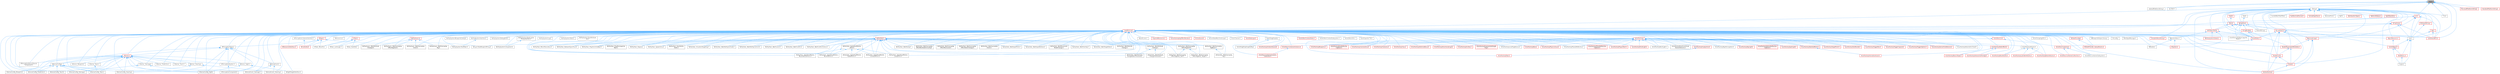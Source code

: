 digraph "Char.h"
{
 // INTERACTIVE_SVG=YES
 // LATEX_PDF_SIZE
  bgcolor="transparent";
  edge [fontname=Helvetica,fontsize=10,labelfontname=Helvetica,labelfontsize=10];
  node [fontname=Helvetica,fontsize=10,shape=box,height=0.2,width=0.4];
  Node1 [id="Node000001",label="Char.h",height=0.2,width=0.4,color="gray40", fillcolor="grey60", style="filled", fontcolor="black",tooltip=" "];
  Node1 -> Node2 [id="edge1_Node000001_Node000002",dir="back",color="steelblue1",style="solid",tooltip=" "];
  Node2 [id="Node000002",label="AndroidPlatformString.h",height=0.2,width=0.4,color="grey40", fillcolor="white", style="filled",URL="$d5/d82/AndroidPlatformString_8h.html",tooltip=" "];
  Node1 -> Node3 [id="edge2_Node000001_Node000003",dir="back",color="steelblue1",style="solid",tooltip=" "];
  Node3 [id="Node000003",label="AsciiSet.h",height=0.2,width=0.4,color="grey40", fillcolor="white", style="filled",URL="$df/de6/AsciiSet_8h.html",tooltip=" "];
  Node1 -> Node4 [id="edge3_Node000001_Node000004",dir="back",color="steelblue1",style="solid",tooltip=" "];
  Node4 [id="Node000004",label="CString.h",height=0.2,width=0.4,color="grey40", fillcolor="white", style="filled",URL="$d2/d49/CString_8h.html",tooltip=" "];
  Node4 -> Node5 [id="edge4_Node000004_Node000005",dir="back",color="steelblue1",style="solid",tooltip=" "];
  Node5 [id="Node000005",label="App.h",height=0.2,width=0.4,color="red", fillcolor="#FFF0F0", style="filled",URL="$de/d8b/App_8h.html",tooltip=" "];
  Node5 -> Node7 [id="edge5_Node000005_Node000007",dir="back",color="steelblue1",style="solid",tooltip=" "];
  Node7 [id="Node000007",label="Core.h",height=0.2,width=0.4,color="grey40", fillcolor="white", style="filled",URL="$d6/dd7/Core_8h.html",tooltip=" "];
  Node7 -> Node8 [id="edge6_Node000007_Node000008",dir="back",color="steelblue1",style="solid",tooltip=" "];
  Node8 [id="Node000008",label="CoreUObject.h",height=0.2,width=0.4,color="red", fillcolor="#FFF0F0", style="filled",URL="$d0/ded/CoreUObject_8h.html",tooltip=" "];
  Node8 -> Node9 [id="edge7_Node000008_Node000009",dir="back",color="steelblue1",style="solid",tooltip=" "];
  Node9 [id="Node000009",label="Engine.h",height=0.2,width=0.4,color="grey40", fillcolor="white", style="filled",URL="$d1/d34/Public_2Engine_8h.html",tooltip=" "];
  Node8 -> Node11 [id="edge8_Node000008_Node000011",dir="back",color="steelblue1",style="solid",tooltip=" "];
  Node11 [id="Node000011",label="SlateBasics.h",height=0.2,width=0.4,color="red", fillcolor="#FFF0F0", style="filled",URL="$da/d2f/SlateBasics_8h.html",tooltip=" "];
  Node11 -> Node9 [id="edge9_Node000011_Node000009",dir="back",color="steelblue1",style="solid",tooltip=" "];
  Node7 -> Node9 [id="edge10_Node000007_Node000009",dir="back",color="steelblue1",style="solid",tooltip=" "];
  Node7 -> Node11 [id="edge11_Node000007_Node000011",dir="back",color="steelblue1",style="solid",tooltip=" "];
  Node5 -> Node16 [id="edge12_Node000005_Node000016",dir="back",color="steelblue1",style="solid",tooltip=" "];
  Node16 [id="Node000016",label="CoreSharedPCH.h",height=0.2,width=0.4,color="red", fillcolor="#FFF0F0", style="filled",URL="$d8/de5/CoreSharedPCH_8h.html",tooltip=" "];
  Node4 -> Node927 [id="edge13_Node000004_Node000927",dir="back",color="steelblue1",style="solid",tooltip=" "];
  Node927 [id="Node000927",label="AssetData.h",height=0.2,width=0.4,color="red", fillcolor="#FFF0F0", style="filled",URL="$d9/d19/AssetData_8h.html",tooltip=" "];
  Node927 -> Node928 [id="edge14_Node000927_Node000928",dir="back",color="steelblue1",style="solid",tooltip=" "];
  Node928 [id="Node000928",label="ActorDescContainer.h",height=0.2,width=0.4,color="red", fillcolor="#FFF0F0", style="filled",URL="$de/df0/ActorDescContainer_8h.html",tooltip=" "];
  Node928 -> Node929 [id="edge15_Node000928_Node000929",dir="back",color="steelblue1",style="solid",tooltip=" "];
  Node929 [id="Node000929",label="ActorDescContainerCollection.h",height=0.2,width=0.4,color="red", fillcolor="#FFF0F0", style="filled",URL="$dc/df2/ActorDescContainerCollection_8h.html",tooltip=" "];
  Node928 -> Node932 [id="edge16_Node000928_Node000932",dir="back",color="steelblue1",style="solid",tooltip=" "];
  Node932 [id="Node000932",label="ActorDescContainerSubsystem.h",height=0.2,width=0.4,color="grey40", fillcolor="white", style="filled",URL="$d1/d29/ActorDescContainerSubsystem_8h.html",tooltip=" "];
  Node4 -> Node1430 [id="edge17_Node000004_Node001430",dir="back",color="steelblue1",style="solid",tooltip=" "];
  Node1430 [id="Node001430",label="Class.h",height=0.2,width=0.4,color="red", fillcolor="#FFF0F0", style="filled",URL="$d4/d05/Class_8h.html",tooltip=" "];
  Node1430 -> Node927 [id="edge18_Node001430_Node000927",dir="back",color="steelblue1",style="solid",tooltip=" "];
  Node1430 -> Node8 [id="edge19_Node001430_Node000008",dir="back",color="steelblue1",style="solid",tooltip=" "];
  Node1430 -> Node4848 [id="edge20_Node001430_Node004848",dir="back",color="steelblue1",style="solid",tooltip=" "];
  Node4848 [id="Node004848",label="SoftObjectPath.h",height=0.2,width=0.4,color="red", fillcolor="#FFF0F0", style="filled",URL="$d3/dc8/SoftObjectPath_8h.html",tooltip=" "];
  Node4848 -> Node2292 [id="edge21_Node004848_Node002292",dir="back",color="steelblue1",style="solid",tooltip=" "];
  Node2292 [id="Node002292",label="AISystem.h",height=0.2,width=0.4,color="red", fillcolor="#FFF0F0", style="filled",URL="$d0/d71/AISystem_8h.html",tooltip=" "];
  Node4848 -> Node4310 [id="edge22_Node004848_Node004310",dir="back",color="steelblue1",style="solid",tooltip=" "];
  Node4310 [id="Node004310",label="AISystemBase.h",height=0.2,width=0.4,color="grey40", fillcolor="white", style="filled",URL="$d5/d44/AISystemBase_8h.html",tooltip=" "];
  Node4310 -> Node4311 [id="edge23_Node004310_Node004311",dir="back",color="steelblue1",style="solid",tooltip=" "];
  Node4311 [id="Node004311",label="AIModule.h",height=0.2,width=0.4,color="grey40", fillcolor="white", style="filled",URL="$d9/df1/AIModule_8h.html",tooltip=" "];
  Node4310 -> Node2292 [id="edge24_Node004310_Node002292",dir="back",color="steelblue1",style="solid",tooltip=" "];
  Node4848 -> Node2046 [id="edge25_Node004848_Node002046",dir="back",color="steelblue1",style="solid",tooltip=" "];
  Node2046 [id="Node002046",label="AbilitySystemGlobals.h",height=0.2,width=0.4,color="red", fillcolor="#FFF0F0", style="filled",URL="$dc/d82/AbilitySystemGlobals_8h.html",tooltip=" "];
  Node4848 -> Node927 [id="edge26_Node004848_Node000927",dir="back",color="steelblue1",style="solid",tooltip=" "];
  Node4 -> Node1775 [id="edge27_Node000004_Node001775",dir="back",color="steelblue1",style="solid",tooltip=" "];
  Node1775 [id="Node001775",label="CompilerResultsLog.h",height=0.2,width=0.4,color="red", fillcolor="#FFF0F0", style="filled",URL="$dc/d68/CompilerResultsLog_8h.html",tooltip=" "];
  Node4 -> Node7 [id="edge28_Node000004_Node000007",dir="back",color="steelblue1",style="solid",tooltip=" "];
  Node4 -> Node5151 [id="edge29_Node000004_Node005151",dir="back",color="steelblue1",style="solid",tooltip=" "];
  Node5151 [id="Node005151",label="CoreMinimal.h",height=0.2,width=0.4,color="red", fillcolor="#FFF0F0", style="filled",URL="$d7/d67/CoreMinimal_8h.html",tooltip=" "];
  Node5151 -> Node1914 [id="edge30_Node005151_Node001914",dir="back",color="steelblue1",style="solid",tooltip=" "];
  Node1914 [id="Node001914",label="AIAsyncTaskBlueprintProxy.h",height=0.2,width=0.4,color="grey40", fillcolor="white", style="filled",URL="$db/d07/AIAsyncTaskBlueprintProxy_8h.html",tooltip=" "];
  Node5151 -> Node2208 [id="edge31_Node005151_Node002208",dir="back",color="steelblue1",style="solid",tooltip=" "];
  Node2208 [id="Node002208",label="AIBlueprintHelperLibrary.h",height=0.2,width=0.4,color="grey40", fillcolor="white", style="filled",URL="$dc/d00/AIBlueprintHelperLibrary_8h.html",tooltip=" "];
  Node5151 -> Node5152 [id="edge32_Node005151_Node005152",dir="back",color="steelblue1",style="solid",tooltip=" "];
  Node5152 [id="Node005152",label="AIConfig.h",height=0.2,width=0.4,color="grey40", fillcolor="white", style="filled",URL="$da/da3/AIConfig_8h.html",tooltip=" "];
  Node5151 -> Node1808 [id="edge33_Node005151_Node001808",dir="back",color="steelblue1",style="solid",tooltip=" "];
  Node1808 [id="Node001808",label="AIController.h",height=0.2,width=0.4,color="red", fillcolor="#FFF0F0", style="filled",URL="$d7/dd8/AIController_8h.html",tooltip=" "];
  Node5151 -> Node2744 [id="edge34_Node005151_Node002744",dir="back",color="steelblue1",style="solid",tooltip=" "];
  Node2744 [id="Node002744",label="AIDataProvider.h",height=0.2,width=0.4,color="red", fillcolor="#FFF0F0", style="filled",URL="$dd/d5b/AIDataProvider_8h.html",tooltip=" "];
  Node2744 -> Node2745 [id="edge35_Node002744_Node002745",dir="back",color="steelblue1",style="solid",tooltip=" "];
  Node2745 [id="Node002745",label="AIDataProvider_QueryParams.h",height=0.2,width=0.4,color="red", fillcolor="#FFF0F0", style="filled",URL="$d3/dd9/AIDataProvider__QueryParams_8h.html",tooltip=" "];
  Node5151 -> Node2745 [id="edge36_Node005151_Node002745",dir="back",color="steelblue1",style="solid",tooltip=" "];
  Node5151 -> Node5153 [id="edge37_Node005151_Node005153",dir="back",color="steelblue1",style="solid",tooltip=" "];
  Node5153 [id="Node005153",label="AIHotSpotManager.h",height=0.2,width=0.4,color="grey40", fillcolor="white", style="filled",URL="$da/d1d/AIHotSpotManager_8h.html",tooltip=" "];
  Node5151 -> Node4311 [id="edge38_Node005151_Node004311",dir="back",color="steelblue1",style="solid",tooltip=" "];
  Node5151 -> Node1871 [id="edge39_Node005151_Node001871",dir="back",color="steelblue1",style="solid",tooltip=" "];
  Node1871 [id="Node001871",label="AIPerceptionComponent.h",height=0.2,width=0.4,color="grey40", fillcolor="white", style="filled",URL="$d6/d0a/AIPerceptionComponent_8h.html",tooltip=" "];
  Node5151 -> Node5154 [id="edge40_Node005151_Node005154",dir="back",color="steelblue1",style="solid",tooltip=" "];
  Node5154 [id="Node005154",label="AIPerceptionListenerInterface.h",height=0.2,width=0.4,color="grey40", fillcolor="white", style="filled",URL="$d4/dd7/AIPerceptionListenerInterface_8h.html",tooltip=" "];
  Node5154 -> Node1808 [id="edge41_Node005154_Node001808",dir="back",color="steelblue1",style="solid",tooltip=" "];
  Node5151 -> Node1872 [id="edge42_Node005151_Node001872",dir="back",color="steelblue1",style="solid",tooltip=" "];
  Node1872 [id="Node001872",label="AIPerceptionStimuliSource\lComponent.h",height=0.2,width=0.4,color="grey40", fillcolor="white", style="filled",URL="$df/da3/AIPerceptionStimuliSourceComponent_8h.html",tooltip=" "];
  Node5151 -> Node2075 [id="edge43_Node005151_Node002075",dir="back",color="steelblue1",style="solid",tooltip=" "];
  Node2075 [id="Node002075",label="AIPerceptionSystem.h",height=0.2,width=0.4,color="grey40", fillcolor="white", style="filled",URL="$d0/d08/AIPerceptionSystem_8h.html",tooltip=" "];
  Node2075 -> Node1871 [id="edge44_Node002075_Node001871",dir="back",color="steelblue1",style="solid",tooltip=" "];
  Node5151 -> Node2074 [id="edge45_Node005151_Node002074",dir="back",color="steelblue1",style="solid",tooltip=" "];
  Node2074 [id="Node002074",label="AIPerceptionTypes.h",height=0.2,width=0.4,color="grey40", fillcolor="white", style="filled",URL="$de/d00/AIPerceptionTypes_8h.html",tooltip=" "];
  Node2074 -> Node1871 [id="edge46_Node002074_Node001871",dir="back",color="steelblue1",style="solid",tooltip=" "];
  Node2074 -> Node2075 [id="edge47_Node002074_Node002075",dir="back",color="steelblue1",style="solid",tooltip=" "];
  Node2074 -> Node2076 [id="edge48_Node002074_Node002076",dir="back",color="steelblue1",style="solid",tooltip=" "];
  Node2076 [id="Node002076",label="AISense.h",height=0.2,width=0.4,color="red", fillcolor="#FFF0F0", style="filled",URL="$d3/dbd/AISense_8h.html",tooltip=" "];
  Node2076 -> Node1871 [id="edge49_Node002076_Node001871",dir="back",color="steelblue1",style="solid",tooltip=" "];
  Node2076 -> Node1872 [id="edge50_Node002076_Node001872",dir="back",color="steelblue1",style="solid",tooltip=" "];
  Node2076 -> Node2075 [id="edge51_Node002076_Node002075",dir="back",color="steelblue1",style="solid",tooltip=" "];
  Node2076 -> Node2077 [id="edge52_Node002076_Node002077",dir="back",color="steelblue1",style="solid",tooltip=" "];
  Node2077 [id="Node002077",label="AISenseConfig.h",height=0.2,width=0.4,color="grey40", fillcolor="white", style="filled",URL="$d4/d73/AISenseConfig_8h.html",tooltip=" "];
  Node2077 -> Node2078 [id="edge53_Node002077_Node002078",dir="back",color="steelblue1",style="solid",tooltip=" "];
  Node2078 [id="Node002078",label="AISenseConfig_Blueprint.h",height=0.2,width=0.4,color="grey40", fillcolor="white", style="filled",URL="$d7/ddf/AISenseConfig__Blueprint_8h.html",tooltip=" "];
  Node2077 -> Node2079 [id="edge54_Node002077_Node002079",dir="back",color="steelblue1",style="solid",tooltip=" "];
  Node2079 [id="Node002079",label="AISenseConfig_Damage.h",height=0.2,width=0.4,color="grey40", fillcolor="white", style="filled",URL="$d4/d13/AISenseConfig__Damage_8h.html",tooltip=" "];
  Node2077 -> Node2080 [id="edge55_Node002077_Node002080",dir="back",color="steelblue1",style="solid",tooltip=" "];
  Node2080 [id="Node002080",label="AISenseConfig_Hearing.h",height=0.2,width=0.4,color="grey40", fillcolor="white", style="filled",URL="$df/d81/AISenseConfig__Hearing_8h.html",tooltip=" "];
  Node2077 -> Node2081 [id="edge56_Node002077_Node002081",dir="back",color="steelblue1",style="solid",tooltip=" "];
  Node2081 [id="Node002081",label="AISenseConfig_Prediction.h",height=0.2,width=0.4,color="grey40", fillcolor="white", style="filled",URL="$d2/d6e/AISenseConfig__Prediction_8h.html",tooltip=" "];
  Node2077 -> Node2082 [id="edge57_Node002077_Node002082",dir="back",color="steelblue1",style="solid",tooltip=" "];
  Node2082 [id="Node002082",label="AISenseConfig_Sight.h",height=0.2,width=0.4,color="grey40", fillcolor="white", style="filled",URL="$d7/d17/AISenseConfig__Sight_8h.html",tooltip=" "];
  Node2077 -> Node2083 [id="edge58_Node002077_Node002083",dir="back",color="steelblue1",style="solid",tooltip=" "];
  Node2083 [id="Node002083",label="AISenseConfig_Team.h",height=0.2,width=0.4,color="grey40", fillcolor="white", style="filled",URL="$dc/daf/AISenseConfig__Team_8h.html",tooltip=" "];
  Node2077 -> Node2084 [id="edge59_Node002077_Node002084",dir="back",color="steelblue1",style="solid",tooltip=" "];
  Node2084 [id="Node002084",label="AISenseConfig_Touch.h",height=0.2,width=0.4,color="grey40", fillcolor="white", style="filled",URL="$df/d3a/AISenseConfig__Touch_8h.html",tooltip=" "];
  Node2076 -> Node2078 [id="edge60_Node002076_Node002078",dir="back",color="steelblue1",style="solid",tooltip=" "];
  Node2076 -> Node2079 [id="edge61_Node002076_Node002079",dir="back",color="steelblue1",style="solid",tooltip=" "];
  Node2076 -> Node2080 [id="edge62_Node002076_Node002080",dir="back",color="steelblue1",style="solid",tooltip=" "];
  Node2076 -> Node2081 [id="edge63_Node002076_Node002081",dir="back",color="steelblue1",style="solid",tooltip=" "];
  Node2076 -> Node2082 [id="edge64_Node002076_Node002082",dir="back",color="steelblue1",style="solid",tooltip=" "];
  Node2076 -> Node2083 [id="edge65_Node002076_Node002083",dir="back",color="steelblue1",style="solid",tooltip=" "];
  Node2076 -> Node2084 [id="edge66_Node002076_Node002084",dir="back",color="steelblue1",style="solid",tooltip=" "];
  Node2076 -> Node2085 [id="edge67_Node002076_Node002085",dir="back",color="steelblue1",style="solid",tooltip=" "];
  Node2085 [id="Node002085",label="AISense_Blueprint.h",height=0.2,width=0.4,color="grey40", fillcolor="white", style="filled",URL="$d6/d30/AISense__Blueprint_8h.html",tooltip=" "];
  Node2076 -> Node2086 [id="edge68_Node002076_Node002086",dir="back",color="steelblue1",style="solid",tooltip=" "];
  Node2086 [id="Node002086",label="AISense_Damage.h",height=0.2,width=0.4,color="grey40", fillcolor="white", style="filled",URL="$dd/d37/AISense__Damage_8h.html",tooltip=" "];
  Node2086 -> Node2079 [id="edge69_Node002086_Node002079",dir="back",color="steelblue1",style="solid",tooltip=" "];
  Node2086 -> Node2087 [id="edge70_Node002086_Node002087",dir="back",color="steelblue1",style="solid",tooltip=" "];
  Node2087 [id="Node002087",label="AISenseEvent_Damage.h",height=0.2,width=0.4,color="grey40", fillcolor="white", style="filled",URL="$db/d23/AISenseEvent__Damage_8h.html",tooltip=" "];
  Node2076 -> Node2088 [id="edge71_Node002076_Node002088",dir="back",color="steelblue1",style="solid",tooltip=" "];
  Node2088 [id="Node002088",label="AISense_Hearing.h",height=0.2,width=0.4,color="grey40", fillcolor="white", style="filled",URL="$dc/d03/AISense__Hearing_8h.html",tooltip=" "];
  Node2088 -> Node2080 [id="edge72_Node002088_Node002080",dir="back",color="steelblue1",style="solid",tooltip=" "];
  Node2088 -> Node2089 [id="edge73_Node002088_Node002089",dir="back",color="steelblue1",style="solid",tooltip=" "];
  Node2089 [id="Node002089",label="AISenseEvent_Hearing.h",height=0.2,width=0.4,color="grey40", fillcolor="white", style="filled",URL="$df/d3a/AISenseEvent__Hearing_8h.html",tooltip=" "];
  Node2076 -> Node2090 [id="edge74_Node002076_Node002090",dir="back",color="steelblue1",style="solid",tooltip=" "];
  Node2090 [id="Node002090",label="AISense_Prediction.h",height=0.2,width=0.4,color="grey40", fillcolor="white", style="filled",URL="$d4/de0/AISense__Prediction_8h.html",tooltip=" "];
  Node2076 -> Node2091 [id="edge75_Node002076_Node002091",dir="back",color="steelblue1",style="solid",tooltip=" "];
  Node2091 [id="Node002091",label="AISense_Sight.h",height=0.2,width=0.4,color="grey40", fillcolor="white", style="filled",URL="$d7/d6f/AISense__Sight_8h.html",tooltip=" "];
  Node2091 -> Node2082 [id="edge76_Node002091_Node002082",dir="back",color="steelblue1",style="solid",tooltip=" "];
  Node2091 -> Node2092 [id="edge77_Node002091_Node002092",dir="back",color="steelblue1",style="solid",tooltip=" "];
  Node2092 [id="Node002092",label="AISightTargetInterface.h",height=0.2,width=0.4,color="grey40", fillcolor="white", style="filled",URL="$d0/dd7/AISightTargetInterface_8h.html",tooltip=" "];
  Node2076 -> Node2093 [id="edge78_Node002076_Node002093",dir="back",color="steelblue1",style="solid",tooltip=" "];
  Node2093 [id="Node002093",label="AISense_Team.h",height=0.2,width=0.4,color="grey40", fillcolor="white", style="filled",URL="$d7/d7a/AISense__Team_8h.html",tooltip=" "];
  Node2093 -> Node2083 [id="edge79_Node002093_Node002083",dir="back",color="steelblue1",style="solid",tooltip=" "];
  Node2076 -> Node2094 [id="edge80_Node002076_Node002094",dir="back",color="steelblue1",style="solid",tooltip=" "];
  Node2094 [id="Node002094",label="AISense_Touch.h",height=0.2,width=0.4,color="grey40", fillcolor="white", style="filled",URL="$d6/db4/AISense__Touch_8h.html",tooltip=" "];
  Node2074 -> Node2077 [id="edge81_Node002074_Node002077",dir="back",color="steelblue1",style="solid",tooltip=" "];
  Node2074 -> Node2080 [id="edge82_Node002074_Node002080",dir="back",color="steelblue1",style="solid",tooltip=" "];
  Node2074 -> Node2082 [id="edge83_Node002074_Node002082",dir="back",color="steelblue1",style="solid",tooltip=" "];
  Node2074 -> Node2095 [id="edge84_Node002074_Node002095",dir="back",color="steelblue1",style="solid",tooltip=" "];
  Node2095 [id="Node002095",label="AISenseEvent.h",height=0.2,width=0.4,color="grey40", fillcolor="white", style="filled",URL="$de/d44/AISenseEvent_8h.html",tooltip=" "];
  Node2095 -> Node2087 [id="edge85_Node002095_Node002087",dir="back",color="steelblue1",style="solid",tooltip=" "];
  Node2095 -> Node2089 [id="edge86_Node002095_Node002089",dir="back",color="steelblue1",style="solid",tooltip=" "];
  Node5151 -> Node4932 [id="edge87_Node005151_Node004932",dir="back",color="steelblue1",style="solid",tooltip=" "];
  Node4932 [id="Node004932",label="AIResourceInterface.h",height=0.2,width=0.4,color="red", fillcolor="#FFF0F0", style="filled",URL="$dd/d0d/AIResourceInterface_8h.html",tooltip=" "];
  Node5151 -> Node1867 [id="edge88_Node005151_Node001867",dir="back",color="steelblue1",style="solid",tooltip=" "];
  Node1867 [id="Node001867",label="AIResources.h",height=0.2,width=0.4,color="grey40", fillcolor="white", style="filled",URL="$d9/db0/AIResources_8h.html",tooltip=" "];
  Node5151 -> Node2076 [id="edge89_Node005151_Node002076",dir="back",color="steelblue1",style="solid",tooltip=" "];
  Node5151 -> Node2077 [id="edge90_Node005151_Node002077",dir="back",color="steelblue1",style="solid",tooltip=" "];
  Node5151 -> Node2078 [id="edge91_Node005151_Node002078",dir="back",color="steelblue1",style="solid",tooltip=" "];
  Node5151 -> Node2079 [id="edge92_Node005151_Node002079",dir="back",color="steelblue1",style="solid",tooltip=" "];
  Node5151 -> Node2080 [id="edge93_Node005151_Node002080",dir="back",color="steelblue1",style="solid",tooltip=" "];
  Node5151 -> Node2081 [id="edge94_Node005151_Node002081",dir="back",color="steelblue1",style="solid",tooltip=" "];
  Node5151 -> Node2082 [id="edge95_Node005151_Node002082",dir="back",color="steelblue1",style="solid",tooltip=" "];
  Node5151 -> Node2083 [id="edge96_Node005151_Node002083",dir="back",color="steelblue1",style="solid",tooltip=" "];
  Node5151 -> Node2084 [id="edge97_Node005151_Node002084",dir="back",color="steelblue1",style="solid",tooltip=" "];
  Node5151 -> Node2095 [id="edge98_Node005151_Node002095",dir="back",color="steelblue1",style="solid",tooltip=" "];
  Node5151 -> Node2087 [id="edge99_Node005151_Node002087",dir="back",color="steelblue1",style="solid",tooltip=" "];
  Node5151 -> Node2089 [id="edge100_Node005151_Node002089",dir="back",color="steelblue1",style="solid",tooltip=" "];
  Node5151 -> Node2085 [id="edge101_Node005151_Node002085",dir="back",color="steelblue1",style="solid",tooltip=" "];
  Node5151 -> Node2086 [id="edge102_Node005151_Node002086",dir="back",color="steelblue1",style="solid",tooltip=" "];
  Node5151 -> Node2088 [id="edge103_Node005151_Node002088",dir="back",color="steelblue1",style="solid",tooltip=" "];
  Node5151 -> Node2090 [id="edge104_Node005151_Node002090",dir="back",color="steelblue1",style="solid",tooltip=" "];
  Node5151 -> Node2091 [id="edge105_Node005151_Node002091",dir="back",color="steelblue1",style="solid",tooltip=" "];
  Node5151 -> Node2093 [id="edge106_Node005151_Node002093",dir="back",color="steelblue1",style="solid",tooltip=" "];
  Node5151 -> Node2094 [id="edge107_Node005151_Node002094",dir="back",color="steelblue1",style="solid",tooltip=" "];
  Node5151 -> Node2092 [id="edge108_Node005151_Node002092",dir="back",color="steelblue1",style="solid",tooltip=" "];
  Node5151 -> Node2292 [id="edge109_Node005151_Node002292",dir="back",color="steelblue1",style="solid",tooltip=" "];
  Node5151 -> Node4310 [id="edge110_Node005151_Node004310",dir="back",color="steelblue1",style="solid",tooltip=" "];
  Node5151 -> Node1811 [id="edge111_Node005151_Node001811",dir="back",color="steelblue1",style="solid",tooltip=" "];
  Node1811 [id="Node001811",label="AITask.h",height=0.2,width=0.4,color="red", fillcolor="#FFF0F0", style="filled",URL="$d6/de2/AITask_8h.html",tooltip=" "];
  Node1811 -> Node1812 [id="edge112_Node001811_Node001812",dir="back",color="steelblue1",style="solid",tooltip=" "];
  Node1812 [id="Node001812",label="AITask_LockLogic.h",height=0.2,width=0.4,color="grey40", fillcolor="white", style="filled",URL="$d8/d28/AITask__LockLogic_8h.html",tooltip=" "];
  Node1811 -> Node1813 [id="edge113_Node001811_Node001813",dir="back",color="steelblue1",style="solid",tooltip=" "];
  Node1813 [id="Node001813",label="AITask_MoveTo.h",height=0.2,width=0.4,color="grey40", fillcolor="white", style="filled",URL="$d4/dc4/AITask__MoveTo_8h.html",tooltip=" "];
  Node1811 -> Node1633 [id="edge114_Node001811_Node001633",dir="back",color="steelblue1",style="solid",tooltip=" "];
  Node1633 [id="Node001633",label="AITask_RunEQS.h",height=0.2,width=0.4,color="grey40", fillcolor="white", style="filled",URL="$d9/d9f/AITask__RunEQS_8h.html",tooltip=" "];
  Node5151 -> Node1812 [id="edge115_Node005151_Node001812",dir="back",color="steelblue1",style="solid",tooltip=" "];
  Node5151 -> Node1813 [id="edge116_Node005151_Node001813",dir="back",color="steelblue1",style="solid",tooltip=" "];
  Node5151 -> Node1633 [id="edge117_Node005151_Node001633",dir="back",color="steelblue1",style="solid",tooltip=" "];
  Node5151 -> Node4931 [id="edge118_Node005151_Node004931",dir="back",color="steelblue1",style="solid",tooltip=" "];
  Node4931 [id="Node004931",label="AITypes.h",height=0.2,width=0.4,color="red", fillcolor="#FFF0F0", style="filled",URL="$dd/d64/AITypes_8h.html",tooltip=" "];
  Node4931 -> Node1914 [id="edge119_Node004931_Node001914",dir="back",color="steelblue1",style="solid",tooltip=" "];
  Node4931 -> Node1808 [id="edge120_Node004931_Node001808",dir="back",color="steelblue1",style="solid",tooltip=" "];
  Node4931 -> Node2074 [id="edge121_Node004931_Node002074",dir="back",color="steelblue1",style="solid",tooltip=" "];
  Node4931 -> Node4932 [id="edge122_Node004931_Node004932",dir="back",color="steelblue1",style="solid",tooltip=" "];
  Node4931 -> Node1813 [id="edge123_Node004931_Node001813",dir="back",color="steelblue1",style="solid",tooltip=" "];
  Node5151 -> Node2035 [id="edge124_Node005151_Node002035",dir="back",color="steelblue1",style="solid",tooltip=" "];
  Node2035 [id="Node002035",label="AbilityAsync.h",height=0.2,width=0.4,color="red", fillcolor="#FFF0F0", style="filled",URL="$d8/dce/AbilityAsync_8h.html",tooltip=" "];
  Node2035 -> Node2036 [id="edge125_Node002035_Node002036",dir="back",color="steelblue1",style="solid",tooltip=" "];
  Node2036 [id="Node002036",label="AbilityAsync_WaitAttribute\lChanged.h",height=0.2,width=0.4,color="grey40", fillcolor="white", style="filled",URL="$d8/d81/AbilityAsync__WaitAttributeChanged_8h.html",tooltip=" "];
  Node2035 -> Node2031 [id="edge126_Node002035_Node002031",dir="back",color="steelblue1",style="solid",tooltip=" "];
  Node2031 [id="Node002031",label="AbilityAsync_WaitGameplay\lEffectApplied.h",height=0.2,width=0.4,color="grey40", fillcolor="white", style="filled",URL="$dd/d1a/AbilityAsync__WaitGameplayEffectApplied_8h.html",tooltip=" "];
  Node2035 -> Node2037 [id="edge127_Node002035_Node002037",dir="back",color="steelblue1",style="solid",tooltip=" "];
  Node2037 [id="Node002037",label="AbilityAsync_WaitGameplay\lEvent.h",height=0.2,width=0.4,color="grey40", fillcolor="white", style="filled",URL="$d4/d2d/AbilityAsync__WaitGameplayEvent_8h.html",tooltip=" "];
  Node2035 -> Node2038 [id="edge128_Node002035_Node002038",dir="back",color="steelblue1",style="solid",tooltip=" "];
  Node2038 [id="Node002038",label="AbilityAsync_WaitGameplay\lTag.h",height=0.2,width=0.4,color="grey40", fillcolor="white", style="filled",URL="$d8/dc5/AbilityAsync__WaitGameplayTag_8h.html",tooltip=" "];
  Node5151 -> Node2036 [id="edge129_Node005151_Node002036",dir="back",color="steelblue1",style="solid",tooltip=" "];
  Node5151 -> Node2031 [id="edge130_Node005151_Node002031",dir="back",color="steelblue1",style="solid",tooltip=" "];
  Node5151 -> Node2037 [id="edge131_Node005151_Node002037",dir="back",color="steelblue1",style="solid",tooltip=" "];
  Node5151 -> Node2038 [id="edge132_Node005151_Node002038",dir="back",color="steelblue1",style="solid",tooltip=" "];
  Node5151 -> Node2032 [id="edge133_Node005151_Node002032",dir="back",color="steelblue1",style="solid",tooltip=" "];
  Node2032 [id="Node002032",label="AbilitySystemBlueprintLibrary.h",height=0.2,width=0.4,color="grey40", fillcolor="white", style="filled",URL="$d5/dd6/AbilitySystemBlueprintLibrary_8h.html",tooltip=" "];
  Node5151 -> Node1861 [id="edge134_Node005151_Node001861",dir="back",color="steelblue1",style="solid",tooltip=" "];
  Node1861 [id="Node001861",label="AbilitySystemComponent.h",height=0.2,width=0.4,color="grey40", fillcolor="white", style="filled",URL="$d0/da3/AbilitySystemComponent_8h.html",tooltip=" "];
  Node5151 -> Node2109 [id="edge135_Node005151_Node002109",dir="back",color="steelblue1",style="solid",tooltip=" "];
  Node2109 [id="Node002109",label="AbilitySystemDebugHUD.h",height=0.2,width=0.4,color="grey40", fillcolor="white", style="filled",URL="$dc/d84/AbilitySystemDebugHUD_8h.html",tooltip=" "];
  Node5151 -> Node2046 [id="edge136_Node005151_Node002046",dir="back",color="steelblue1",style="solid",tooltip=" "];
  Node5151 -> Node5155 [id="edge137_Node005151_Node005155",dir="back",color="steelblue1",style="solid",tooltip=" "];
  Node5155 [id="Node005155",label="AbilitySystemInterface.h",height=0.2,width=0.4,color="grey40", fillcolor="white", style="filled",URL="$d8/d76/AbilitySystemInterface_8h.html",tooltip=" "];
  Node5155 -> Node2062 [id="edge138_Node005155_Node002062",dir="back",color="steelblue1",style="solid",tooltip=" "];
  Node2062 [id="Node002062",label="AbilitySystemTestPawn.h",height=0.2,width=0.4,color="grey40", fillcolor="white", style="filled",URL="$d9/d5f/AbilitySystemTestPawn_8h.html",tooltip=" "];
  Node5151 -> Node4533 [id="edge139_Node005151_Node004533",dir="back",color="steelblue1",style="solid",tooltip=" "];
  Node4533 [id="Node004533",label="AbilitySystemLog.h",height=0.2,width=0.4,color="grey40", fillcolor="white", style="filled",URL="$d9/d0f/AbilitySystemLog_8h.html",tooltip=" "];
  Node5151 -> Node5156 [id="edge140_Node005151_Node005156",dir="back",color="steelblue1",style="solid",tooltip=" "];
  Node5156 [id="Node005156",label="AbilitySystemReplication\lProxyInterface.h",height=0.2,width=0.4,color="grey40", fillcolor="white", style="filled",URL="$d9/d17/AbilitySystemReplicationProxyInterface_8h.html",tooltip=" "];
  Node5156 -> Node1861 [id="edge141_Node005156_Node001861",dir="back",color="steelblue1",style="solid",tooltip=" "];
  Node5151 -> Node5157 [id="edge142_Node005151_Node005157",dir="back",color="steelblue1",style="solid",tooltip=" "];
  Node5157 [id="Node005157",label="AbilitySystemStats.h",height=0.2,width=0.4,color="grey40", fillcolor="white", style="filled",URL="$d2/d42/AbilitySystemStats_8h.html",tooltip=" "];
  Node5151 -> Node2755 [id="edge143_Node005151_Node002755",dir="back",color="steelblue1",style="solid",tooltip=" "];
  Node2755 [id="Node002755",label="AbilitySystemTestAttribute\lSet.h",height=0.2,width=0.4,color="grey40", fillcolor="white", style="filled",URL="$df/d1f/AbilitySystemTestAttributeSet_8h.html",tooltip=" "];
  Node5151 -> Node2062 [id="edge144_Node005151_Node002062",dir="back",color="steelblue1",style="solid",tooltip=" "];
  Node5151 -> Node1814 [id="edge145_Node005151_Node001814",dir="back",color="steelblue1",style="solid",tooltip=" "];
  Node1814 [id="Node001814",label="AbilityTask.h",height=0.2,width=0.4,color="red", fillcolor="#FFF0F0", style="filled",URL="$d2/d8e/AbilityTask_8h.html",tooltip=" "];
  Node1814 -> Node1815 [id="edge146_Node001814_Node001815",dir="back",color="steelblue1",style="solid",tooltip=" "];
  Node1815 [id="Node001815",label="AbilityTask_ApplyRootMotion\lConstantForce.h",height=0.2,width=0.4,color="grey40", fillcolor="white", style="filled",URL="$d0/de8/AbilityTask__ApplyRootMotionConstantForce_8h.html",tooltip=" "];
  Node1814 -> Node1816 [id="edge147_Node001814_Node001816",dir="back",color="steelblue1",style="solid",tooltip=" "];
  Node1816 [id="Node001816",label="AbilityTask_ApplyRootMotion\lJumpForce.h",height=0.2,width=0.4,color="grey40", fillcolor="white", style="filled",URL="$d7/db6/AbilityTask__ApplyRootMotionJumpForce_8h.html",tooltip=" "];
  Node1814 -> Node1817 [id="edge148_Node001814_Node001817",dir="back",color="steelblue1",style="solid",tooltip=" "];
  Node1817 [id="Node001817",label="AbilityTask_ApplyRootMotion\lMoveToActorForce.h",height=0.2,width=0.4,color="grey40", fillcolor="white", style="filled",URL="$d5/de3/AbilityTask__ApplyRootMotionMoveToActorForce_8h.html",tooltip=" "];
  Node1814 -> Node1818 [id="edge149_Node001814_Node001818",dir="back",color="steelblue1",style="solid",tooltip=" "];
  Node1818 [id="Node001818",label="AbilityTask_ApplyRootMotion\lMoveToForce.h",height=0.2,width=0.4,color="grey40", fillcolor="white", style="filled",URL="$d3/dc3/AbilityTask__ApplyRootMotionMoveToForce_8h.html",tooltip=" "];
  Node1814 -> Node1819 [id="edge150_Node001814_Node001819",dir="back",color="steelblue1",style="solid",tooltip=" "];
  Node1819 [id="Node001819",label="AbilityTask_ApplyRootMotion\lRadialForce.h",height=0.2,width=0.4,color="grey40", fillcolor="white", style="filled",URL="$da/d06/AbilityTask__ApplyRootMotionRadialForce_8h.html",tooltip=" "];
  Node1814 -> Node1820 [id="edge151_Node001814_Node001820",dir="back",color="steelblue1",style="solid",tooltip=" "];
  Node1820 [id="Node001820",label="AbilityTask_ApplyRootMotion\l_Base.h",height=0.2,width=0.4,color="grey40", fillcolor="white", style="filled",URL="$d8/d7d/AbilityTask__ApplyRootMotion__Base_8h.html",tooltip=" "];
  Node1820 -> Node1815 [id="edge152_Node001820_Node001815",dir="back",color="steelblue1",style="solid",tooltip=" "];
  Node1820 -> Node1816 [id="edge153_Node001820_Node001816",dir="back",color="steelblue1",style="solid",tooltip=" "];
  Node1820 -> Node1817 [id="edge154_Node001820_Node001817",dir="back",color="steelblue1",style="solid",tooltip=" "];
  Node1820 -> Node1818 [id="edge155_Node001820_Node001818",dir="back",color="steelblue1",style="solid",tooltip=" "];
  Node1820 -> Node1819 [id="edge156_Node001820_Node001819",dir="back",color="steelblue1",style="solid",tooltip=" "];
  Node1814 -> Node1821 [id="edge157_Node001814_Node001821",dir="back",color="steelblue1",style="solid",tooltip=" "];
  Node1821 [id="Node001821",label="AbilityTask_MoveToLocation.h",height=0.2,width=0.4,color="grey40", fillcolor="white", style="filled",URL="$da/d8d/AbilityTask__MoveToLocation_8h.html",tooltip=" "];
  Node1814 -> Node1822 [id="edge158_Node001814_Node001822",dir="back",color="steelblue1",style="solid",tooltip=" "];
  Node1822 [id="Node001822",label="AbilityTask_NetworkSyncPoint.h",height=0.2,width=0.4,color="grey40", fillcolor="white", style="filled",URL="$dc/d62/AbilityTask__NetworkSyncPoint_8h.html",tooltip=" "];
  Node1814 -> Node1823 [id="edge159_Node001814_Node001823",dir="back",color="steelblue1",style="solid",tooltip=" "];
  Node1823 [id="Node001823",label="AbilityTask_PlayAnimAndWait.h",height=0.2,width=0.4,color="grey40", fillcolor="white", style="filled",URL="$d4/d50/AbilityTask__PlayAnimAndWait_8h.html",tooltip=" "];
  Node1814 -> Node1824 [id="edge160_Node001814_Node001824",dir="back",color="steelblue1",style="solid",tooltip=" "];
  Node1824 [id="Node001824",label="AbilityTask_PlayMontageAnd\lWait.h",height=0.2,width=0.4,color="grey40", fillcolor="white", style="filled",URL="$de/d05/AbilityTask__PlayMontageAndWait_8h.html",tooltip=" "];
  Node1814 -> Node1825 [id="edge161_Node001814_Node001825",dir="back",color="steelblue1",style="solid",tooltip=" "];
  Node1825 [id="Node001825",label="AbilityTask_Repeat.h",height=0.2,width=0.4,color="grey40", fillcolor="white", style="filled",URL="$da/d7d/AbilityTask__Repeat_8h.html",tooltip=" "];
  Node1814 -> Node1826 [id="edge162_Node001814_Node001826",dir="back",color="steelblue1",style="solid",tooltip=" "];
  Node1826 [id="Node001826",label="AbilityTask_SpawnActor.h",height=0.2,width=0.4,color="grey40", fillcolor="white", style="filled",URL="$dc/d97/AbilityTask__SpawnActor_8h.html",tooltip=" "];
  Node1814 -> Node1827 [id="edge163_Node001814_Node001827",dir="back",color="steelblue1",style="solid",tooltip=" "];
  Node1827 [id="Node001827",label="AbilityTask_StartAbility\lState.h",height=0.2,width=0.4,color="grey40", fillcolor="white", style="filled",URL="$db/d91/AbilityTask__StartAbilityState_8h.html",tooltip=" "];
  Node1814 -> Node1828 [id="edge164_Node001814_Node001828",dir="back",color="steelblue1",style="solid",tooltip=" "];
  Node1828 [id="Node001828",label="AbilityTask_VisualizeTargeting.h",height=0.2,width=0.4,color="grey40", fillcolor="white", style="filled",URL="$df/dbd/AbilityTask__VisualizeTargeting_8h.html",tooltip=" "];
  Node1814 -> Node1829 [id="edge165_Node001814_Node001829",dir="back",color="steelblue1",style="solid",tooltip=" "];
  Node1829 [id="Node001829",label="AbilityTask_WaitAbilityActivate.h",height=0.2,width=0.4,color="grey40", fillcolor="white", style="filled",URL="$db/da3/AbilityTask__WaitAbilityActivate_8h.html",tooltip=" "];
  Node1814 -> Node1830 [id="edge166_Node001814_Node001830",dir="back",color="steelblue1",style="solid",tooltip=" "];
  Node1830 [id="Node001830",label="AbilityTask_WaitAbilityCommit.h",height=0.2,width=0.4,color="grey40", fillcolor="white", style="filled",URL="$de/de8/AbilityTask__WaitAbilityCommit_8h.html",tooltip=" "];
  Node1814 -> Node1831 [id="edge167_Node001814_Node001831",dir="back",color="steelblue1",style="solid",tooltip=" "];
  Node1831 [id="Node001831",label="AbilityTask_WaitAttribute\lChange.h",height=0.2,width=0.4,color="grey40", fillcolor="white", style="filled",URL="$dd/d60/AbilityTask__WaitAttributeChange_8h.html",tooltip=" "];
  Node1831 -> Node1832 [id="edge168_Node001831_Node001832",dir="back",color="steelblue1",style="solid",tooltip=" "];
  Node1832 [id="Node001832",label="AbilityTask_WaitAttribute\lChangeRatioThreshold.h",height=0.2,width=0.4,color="grey40", fillcolor="white", style="filled",URL="$de/d5e/AbilityTask__WaitAttributeChangeRatioThreshold_8h.html",tooltip=" "];
  Node1831 -> Node1833 [id="edge169_Node001831_Node001833",dir="back",color="steelblue1",style="solid",tooltip=" "];
  Node1833 [id="Node001833",label="AbilityTask_WaitAttribute\lChangeThreshold.h",height=0.2,width=0.4,color="grey40", fillcolor="white", style="filled",URL="$db/d3e/AbilityTask__WaitAttributeChangeThreshold_8h.html",tooltip=" "];
  Node1814 -> Node1832 [id="edge170_Node001814_Node001832",dir="back",color="steelblue1",style="solid",tooltip=" "];
  Node1814 -> Node1833 [id="edge171_Node001814_Node001833",dir="back",color="steelblue1",style="solid",tooltip=" "];
  Node1814 -> Node1834 [id="edge172_Node001814_Node001834",dir="back",color="steelblue1",style="solid",tooltip=" "];
  Node1834 [id="Node001834",label="AbilityTask_WaitCancel.h",height=0.2,width=0.4,color="grey40", fillcolor="white", style="filled",URL="$dc/d16/AbilityTask__WaitCancel_8h.html",tooltip=" "];
  Node1814 -> Node1835 [id="edge173_Node001814_Node001835",dir="back",color="steelblue1",style="solid",tooltip=" "];
  Node1835 [id="Node001835",label="AbilityTask_WaitConfirm.h",height=0.2,width=0.4,color="grey40", fillcolor="white", style="filled",URL="$d3/d4f/AbilityTask__WaitConfirm_8h.html",tooltip=" "];
  Node1814 -> Node1836 [id="edge174_Node001814_Node001836",dir="back",color="steelblue1",style="solid",tooltip=" "];
  Node1836 [id="Node001836",label="AbilityTask_WaitConfirmCancel.h",height=0.2,width=0.4,color="grey40", fillcolor="white", style="filled",URL="$de/d88/AbilityTask__WaitConfirmCancel_8h.html",tooltip=" "];
  Node1814 -> Node1837 [id="edge175_Node001814_Node001837",dir="back",color="steelblue1",style="solid",tooltip=" "];
  Node1837 [id="Node001837",label="AbilityTask_WaitDelay.h",height=0.2,width=0.4,color="grey40", fillcolor="white", style="filled",URL="$dc/d63/AbilityTask__WaitDelay_8h.html",tooltip=" "];
  Node1814 -> Node1838 [id="edge176_Node001814_Node001838",dir="back",color="steelblue1",style="solid",tooltip=" "];
  Node1838 [id="Node001838",label="AbilityTask_WaitGameplay\lEffectApplied.h",height=0.2,width=0.4,color="grey40", fillcolor="white", style="filled",URL="$d8/dfe/AbilityTask__WaitGameplayEffectApplied_8h.html",tooltip=" "];
  Node1838 -> Node1839 [id="edge177_Node001838_Node001839",dir="back",color="steelblue1",style="solid",tooltip=" "];
  Node1839 [id="Node001839",label="AbilityTask_WaitGameplay\lEffectApplied_Self.h",height=0.2,width=0.4,color="grey40", fillcolor="white", style="filled",URL="$d0/d01/AbilityTask__WaitGameplayEffectApplied__Self_8h.html",tooltip=" "];
  Node1838 -> Node1840 [id="edge178_Node001838_Node001840",dir="back",color="steelblue1",style="solid",tooltip=" "];
  Node1840 [id="Node001840",label="AbilityTask_WaitGameplay\lEffectApplied_Target.h",height=0.2,width=0.4,color="grey40", fillcolor="white", style="filled",URL="$db/dc4/AbilityTask__WaitGameplayEffectApplied__Target_8h.html",tooltip=" "];
  Node1814 -> Node1841 [id="edge179_Node001814_Node001841",dir="back",color="steelblue1",style="solid",tooltip=" "];
  Node1841 [id="Node001841",label="AbilityTask_WaitGameplay\lEffectBlockedImmunity.h",height=0.2,width=0.4,color="grey40", fillcolor="white", style="filled",URL="$d4/d24/AbilityTask__WaitGameplayEffectBlockedImmunity_8h.html",tooltip=" "];
  Node1814 -> Node1842 [id="edge180_Node001814_Node001842",dir="back",color="steelblue1",style="solid",tooltip=" "];
  Node1842 [id="Node001842",label="AbilityTask_WaitGameplay\lEffectRemoved.h",height=0.2,width=0.4,color="grey40", fillcolor="white", style="filled",URL="$d1/da9/AbilityTask__WaitGameplayEffectRemoved_8h.html",tooltip=" "];
  Node1814 -> Node1843 [id="edge181_Node001814_Node001843",dir="back",color="steelblue1",style="solid",tooltip=" "];
  Node1843 [id="Node001843",label="AbilityTask_WaitGameplay\lEffectStackChange.h",height=0.2,width=0.4,color="grey40", fillcolor="white", style="filled",URL="$de/db3/AbilityTask__WaitGameplayEffectStackChange_8h.html",tooltip=" "];
  Node1814 -> Node1844 [id="edge182_Node001814_Node001844",dir="back",color="steelblue1",style="solid",tooltip=" "];
  Node1844 [id="Node001844",label="AbilityTask_WaitGameplay\lEvent.h",height=0.2,width=0.4,color="grey40", fillcolor="white", style="filled",URL="$dc/db8/AbilityTask__WaitGameplayEvent_8h.html",tooltip=" "];
  Node1814 -> Node1845 [id="edge183_Node001814_Node001845",dir="back",color="steelblue1",style="solid",tooltip=" "];
  Node1845 [id="Node001845",label="AbilityTask_WaitGameplay\lTagBase.h",height=0.2,width=0.4,color="grey40", fillcolor="white", style="filled",URL="$d8/dd0/AbilityTask__WaitGameplayTagBase_8h.html",tooltip=" "];
  Node1845 -> Node1846 [id="edge184_Node001845_Node001846",dir="back",color="steelblue1",style="solid",tooltip=" "];
  Node1846 [id="Node001846",label="AbilityTask_WaitGameplay\lTag.h",height=0.2,width=0.4,color="grey40", fillcolor="white", style="filled",URL="$d3/d4f/AbilityTask__WaitGameplayTag_8h.html",tooltip=" "];
  Node1814 -> Node1850 [id="edge185_Node001814_Node001850",dir="back",color="steelblue1",style="solid",tooltip=" "];
  Node1850 [id="Node001850",label="AbilityTask_WaitInputPress.h",height=0.2,width=0.4,color="grey40", fillcolor="white", style="filled",URL="$d6/d00/AbilityTask__WaitInputPress_8h.html",tooltip=" "];
  Node1814 -> Node1851 [id="edge186_Node001814_Node001851",dir="back",color="steelblue1",style="solid",tooltip=" "];
  Node1851 [id="Node001851",label="AbilityTask_WaitInputRelease.h",height=0.2,width=0.4,color="grey40", fillcolor="white", style="filled",URL="$d1/d89/AbilityTask__WaitInputRelease_8h.html",tooltip=" "];
  Node1814 -> Node1852 [id="edge187_Node001814_Node001852",dir="back",color="steelblue1",style="solid",tooltip=" "];
  Node1852 [id="Node001852",label="AbilityTask_WaitMovement\lModeChange.h",height=0.2,width=0.4,color="grey40", fillcolor="white", style="filled",URL="$d9/df7/AbilityTask__WaitMovementModeChange_8h.html",tooltip=" "];
  Node1814 -> Node1853 [id="edge188_Node001814_Node001853",dir="back",color="steelblue1",style="solid",tooltip=" "];
  Node1853 [id="Node001853",label="AbilityTask_WaitOverlap.h",height=0.2,width=0.4,color="grey40", fillcolor="white", style="filled",URL="$d9/dab/AbilityTask__WaitOverlap_8h.html",tooltip=" "];
  Node1814 -> Node1854 [id="edge189_Node001814_Node001854",dir="back",color="steelblue1",style="solid",tooltip=" "];
  Node1854 [id="Node001854",label="AbilityTask_WaitTargetData.h",height=0.2,width=0.4,color="grey40", fillcolor="white", style="filled",URL="$d2/d40/AbilityTask__WaitTargetData_8h.html",tooltip=" "];
  Node1814 -> Node1855 [id="edge190_Node001814_Node001855",dir="back",color="steelblue1",style="solid",tooltip=" "];
  Node1855 [id="Node001855",label="AbilityTask_WaitVelocity\lChange.h",height=0.2,width=0.4,color="grey40", fillcolor="white", style="filled",URL="$da/d38/AbilityTask__WaitVelocityChange_8h.html",tooltip=" "];
  Node5151 -> Node1815 [id="edge191_Node005151_Node001815",dir="back",color="steelblue1",style="solid",tooltip=" "];
  Node5151 -> Node1816 [id="edge192_Node005151_Node001816",dir="back",color="steelblue1",style="solid",tooltip=" "];
  Node5151 -> Node1817 [id="edge193_Node005151_Node001817",dir="back",color="steelblue1",style="solid",tooltip=" "];
  Node5151 -> Node1818 [id="edge194_Node005151_Node001818",dir="back",color="steelblue1",style="solid",tooltip=" "];
  Node5151 -> Node1819 [id="edge195_Node005151_Node001819",dir="back",color="steelblue1",style="solid",tooltip=" "];
  Node5151 -> Node1820 [id="edge196_Node005151_Node001820",dir="back",color="steelblue1",style="solid",tooltip=" "];
  Node5151 -> Node1821 [id="edge197_Node005151_Node001821",dir="back",color="steelblue1",style="solid",tooltip=" "];
  Node5151 -> Node1822 [id="edge198_Node005151_Node001822",dir="back",color="steelblue1",style="solid",tooltip=" "];
  Node5151 -> Node1823 [id="edge199_Node005151_Node001823",dir="back",color="steelblue1",style="solid",tooltip=" "];
  Node5151 -> Node1824 [id="edge200_Node005151_Node001824",dir="back",color="steelblue1",style="solid",tooltip=" "];
  Node5151 -> Node1825 [id="edge201_Node005151_Node001825",dir="back",color="steelblue1",style="solid",tooltip=" "];
  Node5151 -> Node1826 [id="edge202_Node005151_Node001826",dir="back",color="steelblue1",style="solid",tooltip=" "];
  Node5151 -> Node1827 [id="edge203_Node005151_Node001827",dir="back",color="steelblue1",style="solid",tooltip=" "];
  Node5151 -> Node1828 [id="edge204_Node005151_Node001828",dir="back",color="steelblue1",style="solid",tooltip=" "];
  Node5151 -> Node1829 [id="edge205_Node005151_Node001829",dir="back",color="steelblue1",style="solid",tooltip=" "];
  Node5151 -> Node1830 [id="edge206_Node005151_Node001830",dir="back",color="steelblue1",style="solid",tooltip=" "];
  Node5151 -> Node1831 [id="edge207_Node005151_Node001831",dir="back",color="steelblue1",style="solid",tooltip=" "];
  Node5151 -> Node1832 [id="edge208_Node005151_Node001832",dir="back",color="steelblue1",style="solid",tooltip=" "];
  Node5151 -> Node1833 [id="edge209_Node005151_Node001833",dir="back",color="steelblue1",style="solid",tooltip=" "];
  Node5151 -> Node1834 [id="edge210_Node005151_Node001834",dir="back",color="steelblue1",style="solid",tooltip=" "];
  Node5151 -> Node1835 [id="edge211_Node005151_Node001835",dir="back",color="steelblue1",style="solid",tooltip=" "];
  Node5151 -> Node1836 [id="edge212_Node005151_Node001836",dir="back",color="steelblue1",style="solid",tooltip=" "];
  Node5151 -> Node1837 [id="edge213_Node005151_Node001837",dir="back",color="steelblue1",style="solid",tooltip=" "];
  Node5151 -> Node1838 [id="edge214_Node005151_Node001838",dir="back",color="steelblue1",style="solid",tooltip=" "];
  Node5151 -> Node1839 [id="edge215_Node005151_Node001839",dir="back",color="steelblue1",style="solid",tooltip=" "];
  Node5151 -> Node1840 [id="edge216_Node005151_Node001840",dir="back",color="steelblue1",style="solid",tooltip=" "];
  Node5151 -> Node1841 [id="edge217_Node005151_Node001841",dir="back",color="steelblue1",style="solid",tooltip=" "];
  Node5151 -> Node1842 [id="edge218_Node005151_Node001842",dir="back",color="steelblue1",style="solid",tooltip=" "];
  Node5151 -> Node1843 [id="edge219_Node005151_Node001843",dir="back",color="steelblue1",style="solid",tooltip=" "];
  Node5151 -> Node1844 [id="edge220_Node005151_Node001844",dir="back",color="steelblue1",style="solid",tooltip=" "];
  Node5151 -> Node1846 [id="edge221_Node005151_Node001846",dir="back",color="steelblue1",style="solid",tooltip=" "];
  Node5151 -> Node1845 [id="edge222_Node005151_Node001845",dir="back",color="steelblue1",style="solid",tooltip=" "];
  Node5151 -> Node1850 [id="edge223_Node005151_Node001850",dir="back",color="steelblue1",style="solid",tooltip=" "];
  Node5151 -> Node1851 [id="edge224_Node005151_Node001851",dir="back",color="steelblue1",style="solid",tooltip=" "];
  Node5151 -> Node1852 [id="edge225_Node005151_Node001852",dir="back",color="steelblue1",style="solid",tooltip=" "];
  Node5151 -> Node1853 [id="edge226_Node005151_Node001853",dir="back",color="steelblue1",style="solid",tooltip=" "];
  Node5151 -> Node1854 [id="edge227_Node005151_Node001854",dir="back",color="steelblue1",style="solid",tooltip=" "];
  Node5151 -> Node1855 [id="edge228_Node005151_Node001855",dir="back",color="steelblue1",style="solid",tooltip=" "];
  Node5151 -> Node3965 [id="edge229_Node005151_Node003965",dir="back",color="steelblue1",style="solid",tooltip=" "];
  Node3965 [id="Node003965",label="AboutScreen.h",height=0.2,width=0.4,color="grey40", fillcolor="white", style="filled",URL="$d0/d33/AboutScreen_8h.html",tooltip=" "];
  Node5151 -> Node5158 [id="edge230_Node005151_Node005158",dir="back",color="steelblue1",style="solid",tooltip=" "];
  Node5158 [id="Node005158",label="AcquiredResources.h",height=0.2,width=0.4,color="red", fillcolor="#FFF0F0", style="filled",URL="$d2/dbe/AcquiredResources_8h.html",tooltip=" "];
  Node5151 -> Node5159 [id="edge231_Node005151_Node005159",dir="back",color="steelblue1",style="solid",tooltip=" "];
  Node5159 [id="Node005159",label="ActiveGameplayEffectIterator.h",height=0.2,width=0.4,color="red", fillcolor="#FFF0F0", style="filled",URL="$d5/d9f/ActiveGameplayEffectIterator_8h.html",tooltip=" "];
  Node5151 -> Node1546 [id="edge232_Node005151_Node001546",dir="back",color="steelblue1",style="solid",tooltip=" "];
  Node1546 [id="Node001546",label="ActiveSound.h",height=0.2,width=0.4,color="red", fillcolor="#FFF0F0", style="filled",URL="$dc/d95/ActiveSound_8h.html",tooltip=" "];
  Node5151 -> Node2635 [id="edge233_Node005151_Node002635",dir="back",color="steelblue1",style="solid",tooltip=" "];
  Node2635 [id="Node002635",label="ActiveStateMachineScope.h",height=0.2,width=0.4,color="grey40", fillcolor="white", style="filled",URL="$db/d6d/ActiveStateMachineScope_8h.html",tooltip=" "];
  Node5151 -> Node2952 [id="edge234_Node005151_Node002952",dir="back",color="steelblue1",style="solid",tooltip=" "];
  Node2952 [id="Node002952",label="ActorChannel.h",height=0.2,width=0.4,color="grey40", fillcolor="white", style="filled",URL="$d5/de0/ActorChannel_8h.html",tooltip=" "];
  Node5151 -> Node4881 [id="edge235_Node005151_Node004881",dir="back",color="steelblue1",style="solid",tooltip=" "];
  Node4881 [id="Node004881",label="ActorDataLayer.h",height=0.2,width=0.4,color="red", fillcolor="#FFF0F0", style="filled",URL="$d1/d31/ActorDataLayer_8h.html",tooltip=" "];
  Node5151 -> Node928 [id="edge236_Node005151_Node000928",dir="back",color="steelblue1",style="solid",tooltip=" "];
  Node5151 -> Node929 [id="edge237_Node005151_Node000929",dir="back",color="steelblue1",style="solid",tooltip=" "];
  Node5151 -> Node1950 [id="edge238_Node005151_Node001950",dir="back",color="steelblue1",style="solid",tooltip=" "];
  Node1950 [id="Node001950",label="ActorDescContainerInstance.h",height=0.2,width=0.4,color="red", fillcolor="#FFF0F0", style="filled",URL="$d0/dd1/ActorDescContainerInstance_8h.html",tooltip=" "];
  Node1950 -> Node1948 [id="edge239_Node001950_Node001948",dir="back",color="steelblue1",style="solid",tooltip=" "];
  Node1948 [id="Node001948",label="ActorDescContainerInstance\lCollection.h",height=0.2,width=0.4,color="red", fillcolor="#FFF0F0", style="filled",URL="$df/d80/ActorDescContainerInstanceCollection_8h.html",tooltip=" "];
  Node5151 -> Node1948 [id="edge240_Node005151_Node001948",dir="back",color="steelblue1",style="solid",tooltip=" "];
  Node5151 -> Node932 [id="edge241_Node005151_Node000932",dir="back",color="steelblue1",style="solid",tooltip=" "];
  Node5151 -> Node1949 [id="edge242_Node005151_Node001949",dir="back",color="steelblue1",style="solid",tooltip=" "];
  Node1949 [id="Node001949",label="ActorDescList.h",height=0.2,width=0.4,color="red", fillcolor="#FFF0F0", style="filled",URL="$d7/da2/ActorDescList_8h.html",tooltip=" "];
  Node1949 -> Node928 [id="edge243_Node001949_Node000928",dir="back",color="steelblue1",style="solid",tooltip=" "];
  Node1949 -> Node1950 [id="edge244_Node001949_Node001950",dir="back",color="steelblue1",style="solid",tooltip=" "];
  Node5151 -> Node1956 [id="edge245_Node005151_Node001956",dir="back",color="steelblue1",style="solid",tooltip=" "];
  Node1956 [id="Node001956",label="ActorDragDropGraphEdOp.h",height=0.2,width=0.4,color="grey40", fillcolor="white", style="filled",URL="$d0/d9b/ActorDragDropGraphEdOp_8h.html",tooltip=" "];
  Node5151 -> Node1955 [id="edge246_Node005151_Node001955",dir="back",color="steelblue1",style="solid",tooltip=" "];
  Node1955 [id="Node001955",label="ActorDragDropOp.h",height=0.2,width=0.4,color="grey40", fillcolor="white", style="filled",URL="$dd/d1a/ActorDragDropOp_8h.html",tooltip=" "];
  Node1955 -> Node1956 [id="edge247_Node001955_Node001956",dir="back",color="steelblue1",style="solid",tooltip=" "];
  Node5151 -> Node4934 [id="edge248_Node005151_Node004934",dir="back",color="steelblue1",style="solid",tooltip=" "];
  Node4934 [id="Node004934",label="ActorEditorContextState.h",height=0.2,width=0.4,color="red", fillcolor="#FFF0F0", style="filled",URL="$d4/d47/ActorEditorContextState_8h.html",tooltip=" "];
  Node5151 -> Node5160 [id="edge249_Node005151_Node005160",dir="back",color="steelblue1",style="solid",tooltip=" "];
  Node5160 [id="Node005160",label="ActorEditorContextSubsystem.h",height=0.2,width=0.4,color="grey40", fillcolor="white", style="filled",URL="$da/d7e/ActorEditorContextSubsystem_8h.html",tooltip=" "];
  Node5151 -> Node5161 [id="edge250_Node005151_Node005161",dir="back",color="steelblue1",style="solid",tooltip=" "];
  Node5161 [id="Node005161",label="ActorEditorUtils.h",height=0.2,width=0.4,color="grey40", fillcolor="white", style="filled",URL="$de/dd6/ActorEditorUtils_8h.html",tooltip=" "];
  Node5151 -> Node1957 [id="edge251_Node005151_Node001957",dir="back",color="steelblue1",style="solid",tooltip=" "];
  Node1957 [id="Node001957",label="ActorElementEditorCopyAnd\lPaste.h",height=0.2,width=0.4,color="grey40", fillcolor="white", style="filled",URL="$d8/dc2/ActorElementEditorCopyAndPaste_8h.html",tooltip=" "];
  Node5151 -> Node4957 [id="edge252_Node005151_Node004957",dir="back",color="steelblue1",style="solid",tooltip=" "];
  Node4957 [id="Node004957",label="ActorExporterT3D.h",height=0.2,width=0.4,color="grey40", fillcolor="white", style="filled",URL="$d8/dbf/ActorExporterT3D_8h.html",tooltip=" "];
  Node5151 -> Node2294 [id="edge253_Node005151_Node002294",dir="back",color="steelblue1",style="solid",tooltip=" "];
  Node2294 [id="Node002294",label="ActorFactory.h",height=0.2,width=0.4,color="red", fillcolor="#FFF0F0", style="filled",URL="$d7/dae/ActorFactory_8h.html",tooltip=" "];
  Node2294 -> Node2295 [id="edge254_Node002294_Node002295",dir="back",color="steelblue1",style="solid",tooltip=" "];
  Node2295 [id="Node002295",label="ActorFactoryAmbientSound.h",height=0.2,width=0.4,color="red", fillcolor="#FFF0F0", style="filled",URL="$dc/d73/ActorFactoryAmbientSound_8h.html",tooltip=" "];
  Node2294 -> Node2296 [id="edge255_Node002294_Node002296",dir="back",color="steelblue1",style="solid",tooltip=" "];
  Node2296 [id="Node002296",label="ActorFactoryBlueprint.h",height=0.2,width=0.4,color="red", fillcolor="#FFF0F0", style="filled",URL="$d8/df5/ActorFactoryBlueprint_8h.html",tooltip=" "];
  Node2294 -> Node2297 [id="edge256_Node002294_Node002297",dir="back",color="steelblue1",style="solid",tooltip=" "];
  Node2297 [id="Node002297",label="ActorFactoryBoxReflection\lCapture.h",height=0.2,width=0.4,color="red", fillcolor="#FFF0F0", style="filled",URL="$dd/d97/ActorFactoryBoxReflectionCapture_8h.html",tooltip=" "];
  Node2294 -> Node2299 [id="edge257_Node002294_Node002299",dir="back",color="steelblue1",style="solid",tooltip=" "];
  Node2299 [id="Node002299",label="ActorFactoryCameraActor.h",height=0.2,width=0.4,color="red", fillcolor="#FFF0F0", style="filled",URL="$df/db7/ActorFactoryCameraActor_8h.html",tooltip=" "];
  Node2294 -> Node2300 [id="edge258_Node002294_Node002300",dir="back",color="steelblue1",style="solid",tooltip=" "];
  Node2300 [id="Node002300",label="ActorFactoryCharacter.h",height=0.2,width=0.4,color="red", fillcolor="#FFF0F0", style="filled",URL="$d9/db9/ActorFactoryCharacter_8h.html",tooltip=" "];
  Node2294 -> Node2301 [id="edge259_Node002294_Node002301",dir="back",color="steelblue1",style="solid",tooltip=" "];
  Node2301 [id="Node002301",label="ActorFactoryClass.h",height=0.2,width=0.4,color="red", fillcolor="#FFF0F0", style="filled",URL="$d8/df5/ActorFactoryClass_8h.html",tooltip=" "];
  Node2294 -> Node2302 [id="edge260_Node002294_Node002302",dir="back",color="steelblue1",style="solid",tooltip=" "];
  Node2302 [id="Node002302",label="ActorFactoryDeferredDecal.h",height=0.2,width=0.4,color="red", fillcolor="#FFF0F0", style="filled",URL="$d3/db3/ActorFactoryDeferredDecal_8h.html",tooltip=" "];
  Node2294 -> Node2303 [id="edge261_Node002294_Node002303",dir="back",color="steelblue1",style="solid",tooltip=" "];
  Node2303 [id="Node002303",label="ActorFactoryDirectionalLight.h",height=0.2,width=0.4,color="red", fillcolor="#FFF0F0", style="filled",URL="$d3/d54/ActorFactoryDirectionalLight_8h.html",tooltip=" "];
  Node2294 -> Node2304 [id="edge262_Node002294_Node002304",dir="back",color="steelblue1",style="solid",tooltip=" "];
  Node2304 [id="Node002304",label="ActorFactoryEmitter.h",height=0.2,width=0.4,color="red", fillcolor="#FFF0F0", style="filled",URL="$df/d95/ActorFactoryEmitter_8h.html",tooltip=" "];
  Node2294 -> Node2305 [id="edge263_Node002294_Node002305",dir="back",color="steelblue1",style="solid",tooltip=" "];
  Node2305 [id="Node002305",label="ActorFactoryEmptyActor.h",height=0.2,width=0.4,color="red", fillcolor="#FFF0F0", style="filled",URL="$df/d92/ActorFactoryEmptyActor_8h.html",tooltip=" "];
  Node2305 -> Node2306 [id="edge264_Node002305_Node002306",dir="back",color="steelblue1",style="solid",tooltip=" "];
  Node2306 [id="Node002306",label="ActorFactoryPawn.h",height=0.2,width=0.4,color="red", fillcolor="#FFF0F0", style="filled",URL="$d5/d05/ActorFactoryPawn_8h.html",tooltip=" "];
  Node2294 -> Node2307 [id="edge265_Node002294_Node002307",dir="back",color="steelblue1",style="solid",tooltip=" "];
  Node2307 [id="Node002307",label="ActorFactoryExponentialHeight\lFog.h",height=0.2,width=0.4,color="red", fillcolor="#FFF0F0", style="filled",URL="$de/d15/ActorFactoryExponentialHeightFog_8h.html",tooltip=" "];
  Node2294 -> Node2308 [id="edge266_Node002294_Node002308",dir="back",color="steelblue1",style="solid",tooltip=" "];
  Node2308 [id="Node002308",label="ActorFactoryLocalFogVolume.h",height=0.2,width=0.4,color="grey40", fillcolor="white", style="filled",URL="$dc/db2/ActorFactoryLocalFogVolume_8h.html",tooltip=" "];
  Node2294 -> Node2309 [id="edge267_Node002294_Node002309",dir="back",color="steelblue1",style="solid",tooltip=" "];
  Node2309 [id="Node002309",label="ActorFactoryNote.h",height=0.2,width=0.4,color="red", fillcolor="#FFF0F0", style="filled",URL="$da/d8c/ActorFactoryNote_8h.html",tooltip=" "];
  Node2294 -> Node2310 [id="edge268_Node002294_Node002310",dir="back",color="steelblue1",style="solid",tooltip=" "];
  Node2310 [id="Node002310",label="ActorFactoryPhysicsAsset.h",height=0.2,width=0.4,color="red", fillcolor="#FFF0F0", style="filled",URL="$d0/d58/ActorFactoryPhysicsAsset_8h.html",tooltip=" "];
  Node2294 -> Node2311 [id="edge269_Node002294_Node002311",dir="back",color="steelblue1",style="solid",tooltip=" "];
  Node2311 [id="Node002311",label="ActorFactoryPlanarReflection.h",height=0.2,width=0.4,color="grey40", fillcolor="white", style="filled",URL="$d0/d1d/ActorFactoryPlanarReflection_8h.html",tooltip=" "];
  Node2294 -> Node2312 [id="edge270_Node002294_Node002312",dir="back",color="steelblue1",style="solid",tooltip=" "];
  Node2312 [id="Node002312",label="ActorFactoryPlaneReflection\lCapture.h",height=0.2,width=0.4,color="red", fillcolor="#FFF0F0", style="filled",URL="$d8/dfd/ActorFactoryPlaneReflectionCapture_8h.html",tooltip=" "];
  Node2294 -> Node2313 [id="edge271_Node002294_Node002313",dir="back",color="steelblue1",style="solid",tooltip=" "];
  Node2313 [id="Node002313",label="ActorFactoryPlayerStart.h",height=0.2,width=0.4,color="red", fillcolor="#FFF0F0", style="filled",URL="$d8/d7e/ActorFactoryPlayerStart_8h.html",tooltip=" "];
  Node2294 -> Node2314 [id="edge272_Node002294_Node002314",dir="back",color="steelblue1",style="solid",tooltip=" "];
  Node2314 [id="Node002314",label="ActorFactoryPointLight.h",height=0.2,width=0.4,color="red", fillcolor="#FFF0F0", style="filled",URL="$d5/d37/ActorFactoryPointLight_8h.html",tooltip=" "];
  Node2294 -> Node2315 [id="edge273_Node002294_Node002315",dir="back",color="steelblue1",style="solid",tooltip=" "];
  Node2315 [id="Node002315",label="ActorFactoryRectLight.h",height=0.2,width=0.4,color="grey40", fillcolor="white", style="filled",URL="$d1/d97/ActorFactoryRectLight_8h.html",tooltip=" "];
  Node2294 -> Node2316 [id="edge274_Node002294_Node002316",dir="back",color="steelblue1",style="solid",tooltip=" "];
  Node2316 [id="Node002316",label="ActorFactoryRuntimeVirtual\lTextureVolume.h",height=0.2,width=0.4,color="grey40", fillcolor="white", style="filled",URL="$d6/dd7/ActorFactoryRuntimeVirtualTextureVolume_8h.html",tooltip=" "];
  Node2294 -> Node2317 [id="edge275_Node002294_Node002317",dir="back",color="steelblue1",style="solid",tooltip=" "];
  Node2317 [id="Node002317",label="ActorFactorySkeletalMesh.h",height=0.2,width=0.4,color="red", fillcolor="#FFF0F0", style="filled",URL="$d7/dbb/ActorFactorySkeletalMesh_8h.html",tooltip=" "];
  Node2317 -> Node2318 [id="edge276_Node002317_Node002318",dir="back",color="steelblue1",style="solid",tooltip=" "];
  Node2318 [id="Node002318",label="ActorFactoryAnimationAsset.h",height=0.2,width=0.4,color="red", fillcolor="#FFF0F0", style="filled",URL="$db/d5e/ActorFactoryAnimationAsset_8h.html",tooltip=" "];
  Node2294 -> Node2319 [id="edge277_Node002294_Node002319",dir="back",color="steelblue1",style="solid",tooltip=" "];
  Node2319 [id="Node002319",label="ActorFactorySkyAtmosphere.h",height=0.2,width=0.4,color="grey40", fillcolor="white", style="filled",URL="$d2/d7c/ActorFactorySkyAtmosphere_8h.html",tooltip=" "];
  Node2294 -> Node2320 [id="edge278_Node002294_Node002320",dir="back",color="steelblue1",style="solid",tooltip=" "];
  Node2320 [id="Node002320",label="ActorFactorySkyLight.h",height=0.2,width=0.4,color="red", fillcolor="#FFF0F0", style="filled",URL="$d2/d21/ActorFactorySkyLight_8h.html",tooltip=" "];
  Node2294 -> Node2321 [id="edge279_Node002294_Node002321",dir="back",color="steelblue1",style="solid",tooltip=" "];
  Node2321 [id="Node002321",label="ActorFactorySphereReflection\lCapture.h",height=0.2,width=0.4,color="red", fillcolor="#FFF0F0", style="filled",URL="$de/db8/ActorFactorySphereReflectionCapture_8h.html",tooltip=" "];
  Node2294 -> Node2322 [id="edge280_Node002294_Node002322",dir="back",color="steelblue1",style="solid",tooltip=" "];
  Node2322 [id="Node002322",label="ActorFactorySpotLight.h",height=0.2,width=0.4,color="red", fillcolor="#FFF0F0", style="filled",URL="$d6/d7f/ActorFactorySpotLight_8h.html",tooltip=" "];
  Node2294 -> Node2323 [id="edge281_Node002294_Node002323",dir="back",color="steelblue1",style="solid",tooltip=" "];
  Node2323 [id="Node002323",label="ActorFactoryStaticMesh.h",height=0.2,width=0.4,color="red", fillcolor="#FFF0F0", style="filled",URL="$d2/dd1/ActorFactoryStaticMesh_8h.html",tooltip=" "];
  Node2323 -> Node2324 [id="edge282_Node002323_Node002324",dir="back",color="steelblue1",style="solid",tooltip=" "];
  Node2324 [id="Node002324",label="ActorFactoryBasicShape.h",height=0.2,width=0.4,color="red", fillcolor="#FFF0F0", style="filled",URL="$d4/d0b/ActorFactoryBasicShape_8h.html",tooltip=" "];
  Node2323 -> Node2325 [id="edge283_Node002323_Node002325",dir="back",color="steelblue1",style="solid",tooltip=" "];
  Node2325 [id="Node002325",label="ActorFactoryInteractiveFoliage.h",height=0.2,width=0.4,color="red", fillcolor="#FFF0F0", style="filled",URL="$db/df4/ActorFactoryInteractiveFoliage_8h.html",tooltip=" "];
  Node2294 -> Node2326 [id="edge284_Node002294_Node002326",dir="back",color="steelblue1",style="solid",tooltip=" "];
  Node2326 [id="Node002326",label="ActorFactoryTargetPoint.h",height=0.2,width=0.4,color="red", fillcolor="#FFF0F0", style="filled",URL="$db/d69/ActorFactoryTargetPoint_8h.html",tooltip=" "];
  Node2294 -> Node2327 [id="edge285_Node002294_Node002327",dir="back",color="steelblue1",style="solid",tooltip=" "];
  Node2327 [id="Node002327",label="ActorFactoryTextRender.h",height=0.2,width=0.4,color="red", fillcolor="#FFF0F0", style="filled",URL="$d8/d4c/ActorFactoryTextRender_8h.html",tooltip=" "];
  Node2294 -> Node2328 [id="edge286_Node002294_Node002328",dir="back",color="steelblue1",style="solid",tooltip=" "];
  Node2328 [id="Node002328",label="ActorFactoryTriggerBox.h",height=0.2,width=0.4,color="red", fillcolor="#FFF0F0", style="filled",URL="$d9/dbe/ActorFactoryTriggerBox_8h.html",tooltip=" "];
  Node2294 -> Node2329 [id="edge287_Node002294_Node002329",dir="back",color="steelblue1",style="solid",tooltip=" "];
  Node2329 [id="Node002329",label="ActorFactoryTriggerCapsule.h",height=0.2,width=0.4,color="red", fillcolor="#FFF0F0", style="filled",URL="$dd/d0f/ActorFactoryTriggerCapsule_8h.html",tooltip=" "];
  Node2294 -> Node2330 [id="edge288_Node002294_Node002330",dir="back",color="steelblue1",style="solid",tooltip=" "];
  Node2330 [id="Node002330",label="ActorFactoryTriggerSphere.h",height=0.2,width=0.4,color="red", fillcolor="#FFF0F0", style="filled",URL="$d9/dbe/ActorFactoryTriggerSphere_8h.html",tooltip=" "];
  Node2294 -> Node2331 [id="edge289_Node002294_Node002331",dir="back",color="steelblue1",style="solid",tooltip=" "];
  Node2331 [id="Node002331",label="ActorFactoryVectorFieldVolume.h",height=0.2,width=0.4,color="red", fillcolor="#FFF0F0", style="filled",URL="$d9/d89/ActorFactoryVectorFieldVolume_8h.html",tooltip=" "];
  Node2294 -> Node1964 [id="edge290_Node002294_Node001964",dir="back",color="steelblue1",style="solid",tooltip=" "];
  Node1964 [id="Node001964",label="ActorFactoryVolume.h",height=0.2,width=0.4,color="grey40", fillcolor="white", style="filled",URL="$df/d08/ActorFactoryVolume_8h.html",tooltip=" "];
  Node1964 -> Node1965 [id="edge291_Node001964_Node001965",dir="back",color="steelblue1",style="solid",tooltip=" "];
  Node1965 [id="Node001965",label="ActorFactoryBoxVolume.h",height=0.2,width=0.4,color="red", fillcolor="#FFF0F0", style="filled",URL="$d3/db0/ActorFactoryBoxVolume_8h.html",tooltip=" "];
  Node1964 -> Node1966 [id="edge292_Node001964_Node001966",dir="back",color="steelblue1",style="solid",tooltip=" "];
  Node1966 [id="Node001966",label="ActorFactoryCylinderVolume.h",height=0.2,width=0.4,color="red", fillcolor="#FFF0F0", style="filled",URL="$d9/da5/ActorFactoryCylinderVolume_8h.html",tooltip=" "];
  Node1964 -> Node1967 [id="edge293_Node001964_Node001967",dir="back",color="steelblue1",style="solid",tooltip=" "];
  Node1967 [id="Node001967",label="ActorFactorySphereVolume.h",height=0.2,width=0.4,color="red", fillcolor="#FFF0F0", style="filled",URL="$d3/d12/ActorFactorySphereVolume_8h.html",tooltip=" "];
  Node2294 -> Node2332 [id="edge294_Node002294_Node002332",dir="back",color="steelblue1",style="solid",tooltip=" "];
  Node2332 [id="Node002332",label="ActorFactoryVolumetricCloud.h",height=0.2,width=0.4,color="grey40", fillcolor="white", style="filled",URL="$d5/da1/ActorFactoryVolumetricCloud_8h.html",tooltip=" "];
  Node5151 -> Node2295 [id="edge295_Node005151_Node002295",dir="back",color="steelblue1",style="solid",tooltip=" "];
  Node5151 -> Node2318 [id="edge296_Node005151_Node002318",dir="back",color="steelblue1",style="solid",tooltip=" "];
  Node5151 -> Node2324 [id="edge297_Node005151_Node002324",dir="back",color="steelblue1",style="solid",tooltip=" "];
  Node5151 -> Node2296 [id="edge298_Node005151_Node002296",dir="back",color="steelblue1",style="solid",tooltip=" "];
  Node5151 -> Node2297 [id="edge299_Node005151_Node002297",dir="back",color="steelblue1",style="solid",tooltip=" "];
  Node5151 -> Node1965 [id="edge300_Node005151_Node001965",dir="back",color="steelblue1",style="solid",tooltip=" "];
  Node5151 -> Node2299 [id="edge301_Node005151_Node002299",dir="back",color="steelblue1",style="solid",tooltip=" "];
  Node5151 -> Node2300 [id="edge302_Node005151_Node002300",dir="back",color="steelblue1",style="solid",tooltip=" "];
  Node5151 -> Node2301 [id="edge303_Node005151_Node002301",dir="back",color="steelblue1",style="solid",tooltip=" "];
  Node5151 -> Node1966 [id="edge304_Node005151_Node001966",dir="back",color="steelblue1",style="solid",tooltip=" "];
  Node5151 -> Node2302 [id="edge305_Node005151_Node002302",dir="back",color="steelblue1",style="solid",tooltip=" "];
  Node5151 -> Node2303 [id="edge306_Node005151_Node002303",dir="back",color="steelblue1",style="solid",tooltip=" "];
  Node5151 -> Node2304 [id="edge307_Node005151_Node002304",dir="back",color="steelblue1",style="solid",tooltip=" "];
  Node5151 -> Node2305 [id="edge308_Node005151_Node002305",dir="back",color="steelblue1",style="solid",tooltip=" "];
  Node5151 -> Node2307 [id="edge309_Node005151_Node002307",dir="back",color="steelblue1",style="solid",tooltip=" "];
  Node5151 -> Node2325 [id="edge310_Node005151_Node002325",dir="back",color="steelblue1",style="solid",tooltip=" "];
  Node5151 -> Node2308 [id="edge311_Node005151_Node002308",dir="back",color="steelblue1",style="solid",tooltip=" "];
  Node5151 -> Node2309 [id="edge312_Node005151_Node002309",dir="back",color="steelblue1",style="solid",tooltip=" "];
  Node5151 -> Node2306 [id="edge313_Node005151_Node002306",dir="back",color="steelblue1",style="solid",tooltip=" "];
  Node5151 -> Node2310 [id="edge314_Node005151_Node002310",dir="back",color="steelblue1",style="solid",tooltip=" "];
  Node5151 -> Node2311 [id="edge315_Node005151_Node002311",dir="back",color="steelblue1",style="solid",tooltip=" "];
  Node5151 -> Node2312 [id="edge316_Node005151_Node002312",dir="back",color="steelblue1",style="solid",tooltip=" "];
  Node5151 -> Node2313 [id="edge317_Node005151_Node002313",dir="back",color="steelblue1",style="solid",tooltip=" "];
  Node5151 -> Node2314 [id="edge318_Node005151_Node002314",dir="back",color="steelblue1",style="solid",tooltip=" "];
  Node5151 -> Node2315 [id="edge319_Node005151_Node002315",dir="back",color="steelblue1",style="solid",tooltip=" "];
  Node5151 -> Node2316 [id="edge320_Node005151_Node002316",dir="back",color="steelblue1",style="solid",tooltip=" "];
  Node5151 -> Node2317 [id="edge321_Node005151_Node002317",dir="back",color="steelblue1",style="solid",tooltip=" "];
  Node5151 -> Node2319 [id="edge322_Node005151_Node002319",dir="back",color="steelblue1",style="solid",tooltip=" "];
  Node5151 -> Node2320 [id="edge323_Node005151_Node002320",dir="back",color="steelblue1",style="solid",tooltip=" "];
  Node5151 -> Node2321 [id="edge324_Node005151_Node002321",dir="back",color="steelblue1",style="solid",tooltip=" "];
  Node5151 -> Node1967 [id="edge325_Node005151_Node001967",dir="back",color="steelblue1",style="solid",tooltip=" "];
  Node5151 -> Node2322 [id="edge326_Node005151_Node002322",dir="back",color="steelblue1",style="solid",tooltip=" "];
  Node5151 -> Node2323 [id="edge327_Node005151_Node002323",dir="back",color="steelblue1",style="solid",tooltip=" "];
  Node5151 -> Node2326 [id="edge328_Node005151_Node002326",dir="back",color="steelblue1",style="solid",tooltip=" "];
  Node5151 -> Node2327 [id="edge329_Node005151_Node002327",dir="back",color="steelblue1",style="solid",tooltip=" "];
  Node5151 -> Node2328 [id="edge330_Node005151_Node002328",dir="back",color="steelblue1",style="solid",tooltip=" "];
  Node5151 -> Node2329 [id="edge331_Node005151_Node002329",dir="back",color="steelblue1",style="solid",tooltip=" "];
  Node5151 -> Node2330 [id="edge332_Node005151_Node002330",dir="back",color="steelblue1",style="solid",tooltip=" "];
  Node5151 -> Node2331 [id="edge333_Node005151_Node002331",dir="back",color="steelblue1",style="solid",tooltip=" "];
  Node5151 -> Node1964 [id="edge334_Node005151_Node001964",dir="back",color="steelblue1",style="solid",tooltip=" "];
  Node5151 -> Node2332 [id="edge335_Node005151_Node002332",dir="back",color="steelblue1",style="solid",tooltip=" "];
  Node5151 -> Node5162 [id="edge336_Node005151_Node005162",dir="back",color="steelblue1",style="solid",tooltip=" "];
  Node5162 [id="Node005162",label="ActorGroupingUtils.h",height=0.2,width=0.4,color="grey40", fillcolor="white", style="filled",URL="$d0/d13/ActorGroupingUtils_8h.html",tooltip=" "];
  Node5151 -> Node1775 [id="edge337_Node005151_Node001775",dir="back",color="steelblue1",style="solid",tooltip=" "];
  Node5151 -> Node7 [id="edge338_Node005151_Node000007",dir="back",color="steelblue1",style="solid",tooltip=" "];
  Node5151 -> Node16 [id="edge339_Node005151_Node000016",dir="back",color="steelblue1",style="solid",tooltip=" "];
  Node5151 -> Node6870 [id="edge340_Node005151_Node006870",dir="back",color="steelblue1",style="solid",tooltip=" "];
  Node6870 [id="Node006870",label="ObjectResource.h",height=0.2,width=0.4,color="red", fillcolor="#FFF0F0", style="filled",URL="$d5/d42/ObjectResource_8h.html",tooltip=" "];
  Node6870 -> Node8 [id="edge341_Node006870_Node000008",dir="back",color="steelblue1",style="solid",tooltip=" "];
  Node5151 -> Node6357 [id="edge342_Node005151_Node006357",dir="back",color="steelblue1",style="solid",tooltip=" "];
  Node6357 [id="Node006357",label="Shader.h",height=0.2,width=0.4,color="red", fillcolor="#FFF0F0", style="filled",URL="$d2/dac/Shader_8h.html",tooltip=" "];
  Node6357 -> Node6361 [id="edge343_Node006357_Node006361",dir="back",color="steelblue1",style="solid",tooltip=" "];
  Node6361 [id="Node006361",label="VertexFactory.h",height=0.2,width=0.4,color="red", fillcolor="#FFF0F0", style="filled",URL="$d8/dc4/VertexFactory_8h.html",tooltip=" "];
  Node5151 -> Node6356 [id="edge344_Node005151_Node006356",dir="back",color="steelblue1",style="solid",tooltip=" "];
  Node6356 [id="Node006356",label="ShaderCore.h",height=0.2,width=0.4,color="red", fillcolor="#FFF0F0", style="filled",URL="$d2/dc9/ShaderCore_8h.html",tooltip=" "];
  Node6356 -> Node6357 [id="edge345_Node006356_Node006357",dir="back",color="steelblue1",style="solid",tooltip=" "];
  Node6356 -> Node6361 [id="edge346_Node006356_Node006361",dir="back",color="steelblue1",style="solid",tooltip=" "];
  Node5151 -> Node7059 [id="edge347_Node005151_Node007059",dir="back",color="steelblue1",style="solid",tooltip=" "];
  Node7059 [id="Node007059",label="ShaderParameterMetadata.h",height=0.2,width=0.4,color="red", fillcolor="#FFF0F0", style="filled",URL="$d6/df9/ShaderParameterMetadata_8h.html",tooltip=" "];
  Node7059 -> Node6357 [id="edge348_Node007059_Node006357",dir="back",color="steelblue1",style="solid",tooltip=" "];
  Node7059 -> Node6356 [id="edge349_Node007059_Node006356",dir="back",color="steelblue1",style="solid",tooltip=" "];
  Node5151 -> Node6361 [id="edge350_Node005151_Node006361",dir="back",color="steelblue1",style="solid",tooltip=" "];
  Node4 -> Node16 [id="edge351_Node000004_Node000016",dir="back",color="steelblue1",style="solid",tooltip=" "];
  Node4 -> Node7357 [id="edge352_Node000004_Node007357",dir="back",color="steelblue1",style="solid",tooltip=" "];
  Node7357 [id="Node007357",label="Crc.h",height=0.2,width=0.4,color="red", fillcolor="#FFF0F0", style="filled",URL="$d4/dd2/Crc_8h.html",tooltip=" "];
  Node7357 -> Node7 [id="edge353_Node007357_Node000007",dir="back",color="steelblue1",style="solid",tooltip=" "];
  Node7357 -> Node5151 [id="edge354_Node007357_Node005151",dir="back",color="steelblue1",style="solid",tooltip=" "];
  Node7357 -> Node16 [id="edge355_Node007357_Node000016",dir="back",color="steelblue1",style="solid",tooltip=" "];
  Node7357 -> Node7660 [id="edge356_Node007357_Node007660",dir="back",color="steelblue1",style="solid",tooltip=" "];
  Node7660 [id="Node007660",label="MemoryImage.h",height=0.2,width=0.4,color="red", fillcolor="#FFF0F0", style="filled",URL="$d1/df7/MemoryImage_8h.html",tooltip=" "];
  Node7660 -> Node6357 [id="edge357_Node007660_Node006357",dir="back",color="steelblue1",style="solid",tooltip=" "];
  Node7660 -> Node7059 [id="edge358_Node007660_Node007059",dir="back",color="steelblue1",style="solid",tooltip=" "];
  Node7660 -> Node6361 [id="edge359_Node007660_Node006361",dir="back",color="steelblue1",style="solid",tooltip=" "];
  Node7357 -> Node7938 [id="edge360_Node007357_Node007938",dir="back",color="steelblue1",style="solid",tooltip=" "];
  Node7938 [id="Node007938",label="StringView.h",height=0.2,width=0.4,color="red", fillcolor="#FFF0F0", style="filled",URL="$dd/dea/StringView_8h.html",tooltip=" "];
  Node7938 -> Node1957 [id="edge361_Node007938_Node001957",dir="back",color="steelblue1",style="solid",tooltip=" "];
  Node7938 -> Node927 [id="edge362_Node007938_Node000927",dir="back",color="steelblue1",style="solid",tooltip=" "];
  Node7938 -> Node7648 [id="edge363_Node007938_Node007648",dir="back",color="steelblue1",style="solid",tooltip=" "];
  Node7648 [id="Node007648",label="SecureHash.h",height=0.2,width=0.4,color="red", fillcolor="#FFF0F0", style="filled",URL="$df/d38/SecureHash_8h.html",tooltip=" "];
  Node7648 -> Node927 [id="edge364_Node007648_Node000927",dir="back",color="steelblue1",style="solid",tooltip=" "];
  Node7648 -> Node16 [id="edge365_Node007648_Node000016",dir="back",color="steelblue1",style="solid",tooltip=" "];
  Node7648 -> Node7660 [id="edge366_Node007648_Node007660",dir="back",color="steelblue1",style="solid",tooltip=" "];
  Node7648 -> Node6357 [id="edge367_Node007648_Node006357",dir="back",color="steelblue1",style="solid",tooltip=" "];
  Node7648 -> Node6356 [id="edge368_Node007648_Node006356",dir="back",color="steelblue1",style="solid",tooltip=" "];
  Node7648 -> Node6361 [id="edge369_Node007648_Node006361",dir="back",color="steelblue1",style="solid",tooltip=" "];
  Node7938 -> Node8012 [id="edge370_Node007938_Node008012",dir="back",color="steelblue1",style="solid",tooltip=" "];
  Node8012 [id="Node008012",label="SharedString.h",height=0.2,width=0.4,color="grey40", fillcolor="white", style="filled",URL="$d6/d5b/SharedString_8h.html",tooltip=" "];
  Node7938 -> Node4848 [id="edge371_Node007938_Node004848",dir="back",color="steelblue1",style="solid",tooltip=" "];
  Node7938 -> Node8013 [id="edge372_Node007938_Node008013",dir="back",color="steelblue1",style="solid",tooltip=" "];
  Node8013 [id="Node008013",label="StringBuilder.h",height=0.2,width=0.4,color="red", fillcolor="#FFF0F0", style="filled",URL="$d4/d52/StringBuilder_8h.html",tooltip=" "];
  Node8013 -> Node927 [id="edge373_Node008013_Node000927",dir="back",color="steelblue1",style="solid",tooltip=" "];
  Node8013 -> Node7059 [id="edge374_Node008013_Node007059",dir="back",color="steelblue1",style="solid",tooltip=" "];
  Node4 -> Node8139 [id="edge375_Node000004_Node008139",dir="back",color="steelblue1",style="solid",tooltip=" "];
  Node8139 [id="Node008139",label="CurveEditorTreeFilter.h",height=0.2,width=0.4,color="grey40", fillcolor="white", style="filled",URL="$d6/dcd/CurveEditorTreeFilter_8h.html",tooltip=" "];
  Node4 -> Node8142 [id="edge376_Node000004_Node008142",dir="back",color="steelblue1",style="solid",tooltip=" "];
  Node8142 [id="Node008142",label="FastDecimalFormat.h",height=0.2,width=0.4,color="red", fillcolor="#FFF0F0", style="filled",URL="$df/d7b/FastDecimalFormat_8h.html",tooltip=" "];
  Node4 -> Node6104 [id="edge377_Node000004_Node006104",dir="back",color="steelblue1",style="solid",tooltip=" "];
  Node6104 [id="Node006104",label="Field.h",height=0.2,width=0.4,color="red", fillcolor="#FFF0F0", style="filled",URL="$d8/db3/Field_8h.html",tooltip=" "];
  Node6104 -> Node1430 [id="edge378_Node006104_Node001430",dir="back",color="steelblue1",style="solid",tooltip=" "];
  Node4 -> Node8469 [id="edge379_Node000004_Node008469",dir="back",color="steelblue1",style="solid",tooltip=" "];
  Node8469 [id="Node008469",label="Find.h",height=0.2,width=0.4,color="grey40", fillcolor="white", style="filled",URL="$d7/dda/String_2Find_8h.html",tooltip=" "];
  Node8469 -> Node7938 [id="edge380_Node008469_Node007938",dir="back",color="steelblue1",style="solid",tooltip=" "];
  Node4 -> Node8613 [id="edge381_Node000004_Node008613",dir="back",color="steelblue1",style="solid",tooltip=" "];
  Node8613 [id="Node008613",label="Fnv.h",height=0.2,width=0.4,color="grey40", fillcolor="white", style="filled",URL="$da/de6/Misc_2Fnv_8h.html",tooltip=" "];
  Node4 -> Node8614 [id="edge382_Node000004_Node008614",dir="back",color="steelblue1",style="solid",tooltip=" "];
  Node8614 [id="Node008614",label="FormatArgsTrace.h",height=0.2,width=0.4,color="red", fillcolor="#FFF0F0", style="filled",URL="$d6/d18/FormatArgsTrace_8h.html",tooltip=" "];
  Node4 -> Node7660 [id="edge383_Node000004_Node007660",dir="back",color="steelblue1",style="solid",tooltip=" "];
  Node4 -> Node6870 [id="edge384_Node000004_Node006870",dir="back",color="steelblue1",style="solid",tooltip=" "];
  Node4 -> Node8617 [id="edge385_Node000004_Node008617",dir="back",color="steelblue1",style="solid",tooltip=" "];
  Node8617 [id="Node008617",label="RemoveFrom.h",height=0.2,width=0.4,color="grey40", fillcolor="white", style="filled",URL="$d2/d70/RemoveFrom_8h.html",tooltip=" "];
  Node4 -> Node7648 [id="edge386_Node000004_Node007648",dir="back",color="steelblue1",style="solid",tooltip=" "];
  Node4 -> Node6357 [id="edge387_Node000004_Node006357",dir="back",color="steelblue1",style="solid",tooltip=" "];
  Node4 -> Node6356 [id="edge388_Node000004_Node006356",dir="back",color="steelblue1",style="solid",tooltip=" "];
  Node4 -> Node7059 [id="edge389_Node000004_Node007059",dir="back",color="steelblue1",style="solid",tooltip=" "];
  Node4 -> Node8012 [id="edge390_Node000004_Node008012",dir="back",color="steelblue1",style="solid",tooltip=" "];
  Node4 -> Node4848 [id="edge391_Node000004_Node004848",dir="back",color="steelblue1",style="solid",tooltip=" "];
  Node4 -> Node8487 [id="edge392_Node000004_Node008487",dir="back",color="steelblue1",style="solid",tooltip=" "];
  Node8487 [id="Node008487",label="Split.h",height=0.2,width=0.4,color="grey40", fillcolor="white", style="filled",URL="$db/d83/Split_8h.html",tooltip=" "];
  Node4 -> Node7417 [id="edge393_Node000004_Node007417",dir="back",color="steelblue1",style="solid",tooltip=" "];
  Node7417 [id="Node007417",label="StatsSystemTypes.h",height=0.2,width=0.4,color="red", fillcolor="#FFF0F0", style="filled",URL="$d1/d5a/StatsSystemTypes_8h.html",tooltip=" "];
  Node4 -> Node8013 [id="edge394_Node000004_Node008013",dir="back",color="steelblue1",style="solid",tooltip=" "];
  Node4 -> Node8567 [id="edge395_Node000004_Node008567",dir="back",color="steelblue1",style="solid",tooltip=" "];
  Node8567 [id="Node008567",label="StringConv.h",height=0.2,width=0.4,color="red", fillcolor="#FFF0F0", style="filled",URL="$d3/ddf/StringConv_8h.html",tooltip=" "];
  Node8567 -> Node7 [id="edge396_Node008567_Node000007",dir="back",color="steelblue1",style="solid",tooltip=" "];
  Node8567 -> Node5151 [id="edge397_Node008567_Node005151",dir="back",color="steelblue1",style="solid",tooltip=" "];
  Node8567 -> Node16 [id="edge398_Node008567_Node000016",dir="back",color="steelblue1",style="solid",tooltip=" "];
  Node8567 -> Node7648 [id="edge399_Node008567_Node007648",dir="back",color="steelblue1",style="solid",tooltip=" "];
  Node4 -> Node7938 [id="edge400_Node000004_Node007938",dir="back",color="steelblue1",style="solid",tooltip=" "];
  Node4 -> Node8133 [id="edge401_Node000004_Node008133",dir="back",color="steelblue1",style="solid",tooltip=" "];
  Node8133 [id="Node008133",label="TableCellValue.h",height=0.2,width=0.4,color="red", fillcolor="#FFF0F0", style="filled",URL="$df/dca/TableCellValue_8h.html",tooltip=" "];
  Node4 -> Node8407 [id="edge402_Node000004_Node008407",dir="back",color="steelblue1",style="solid",tooltip=" "];
  Node8407 [id="Node008407",label="TextFilterUtils.h",height=0.2,width=0.4,color="red", fillcolor="#FFF0F0", style="filled",URL="$d0/dfd/TextFilterUtils_8h.html",tooltip=" "];
  Node4 -> Node6361 [id="edge403_Node000004_Node006361",dir="back",color="steelblue1",style="solid",tooltip=" "];
  Node4 -> Node8618 [id="edge404_Node000004_Node008618",dir="back",color="steelblue1",style="solid",tooltip=" "];
  Node8618 [id="Node008618",label="WildcardString.h",height=0.2,width=0.4,color="red", fillcolor="#FFF0F0", style="filled",URL="$d6/dc6/WildcardString_8h.html",tooltip=" "];
  Node8618 -> Node7 [id="edge405_Node008618_Node000007",dir="back",color="steelblue1",style="solid",tooltip=" "];
  Node1 -> Node7 [id="edge406_Node000001_Node000007",dir="back",color="steelblue1",style="solid",tooltip=" "];
  Node1 -> Node5151 [id="edge407_Node000001_Node005151",dir="back",color="steelblue1",style="solid",tooltip=" "];
  Node1 -> Node16 [id="edge408_Node000001_Node000016",dir="back",color="steelblue1",style="solid",tooltip=" "];
  Node1 -> Node7357 [id="edge409_Node000001_Node007357",dir="back",color="steelblue1",style="solid",tooltip=" "];
  Node1 -> Node8613 [id="edge410_Node000001_Node008613",dir="back",color="steelblue1",style="solid",tooltip=" "];
  Node1 -> Node8619 [id="edge411_Node000001_Node008619",dir="back",color="steelblue1",style="solid",tooltip=" "];
  Node8619 [id="Node008619",label="MicrosoftPlatformString.h",height=0.2,width=0.4,color="red", fillcolor="#FFF0F0", style="filled",URL="$d5/d95/MicrosoftPlatformString_8h.html",tooltip=" "];
  Node1 -> Node8621 [id="edge412_Node000001_Node008621",dir="back",color="steelblue1",style="solid",tooltip=" "];
  Node8621 [id="Node008621",label="StandardPlatformString.h",height=0.2,width=0.4,color="red", fillcolor="#FFF0F0", style="filled",URL="$dd/dee/StandardPlatformString_8h.html",tooltip=" "];
}

